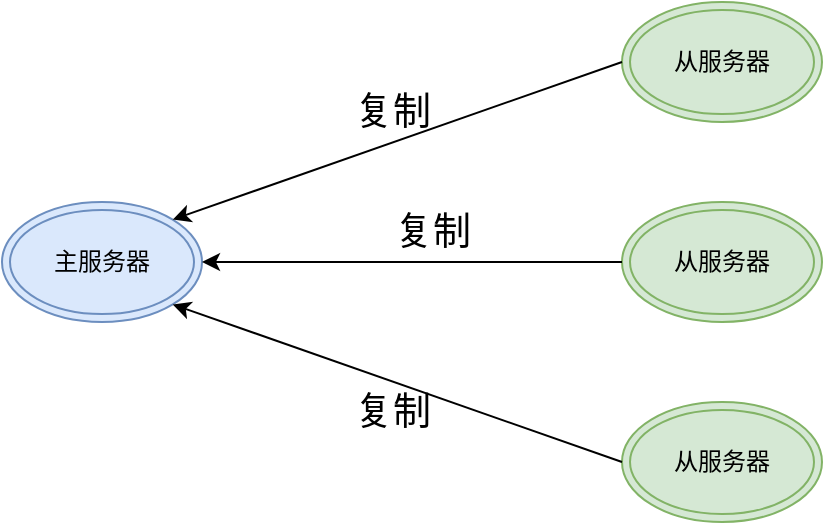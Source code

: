 <mxfile version="16.0.0" type="github" pages="13">
  <diagram id="fuctRVu0iIT9ArRBHX20" name="redis主从">
    <mxGraphModel dx="868" dy="527" grid="1" gridSize="10" guides="1" tooltips="1" connect="1" arrows="1" fold="1" page="1" pageScale="1" pageWidth="827" pageHeight="1169" math="0" shadow="0">
      <root>
        <mxCell id="0" />
        <mxCell id="1" parent="0" />
        <mxCell id="aQGHwk2Vk0OFyVlebsmG-1" value="从服务器" style="ellipse;shape=doubleEllipse;whiteSpace=wrap;html=1;fillColor=#d5e8d4;strokeColor=#82b366;" parent="1" vertex="1">
          <mxGeometry x="460" y="70" width="100" height="60" as="geometry" />
        </mxCell>
        <mxCell id="aQGHwk2Vk0OFyVlebsmG-3" value="&lt;span&gt;从服务器&lt;/span&gt;" style="ellipse;shape=doubleEllipse;whiteSpace=wrap;html=1;fillColor=#d5e8d4;strokeColor=#82b366;" parent="1" vertex="1">
          <mxGeometry x="460" y="170" width="100" height="60" as="geometry" />
        </mxCell>
        <mxCell id="aQGHwk2Vk0OFyVlebsmG-4" value="&lt;span&gt;从服务器&lt;/span&gt;" style="ellipse;shape=doubleEllipse;whiteSpace=wrap;html=1;fillColor=#d5e8d4;strokeColor=#82b366;" parent="1" vertex="1">
          <mxGeometry x="460" y="270" width="100" height="60" as="geometry" />
        </mxCell>
        <mxCell id="aQGHwk2Vk0OFyVlebsmG-5" value="主服务器" style="ellipse;shape=doubleEllipse;whiteSpace=wrap;html=1;fillColor=#dae8fc;strokeColor=#6c8ebf;" parent="1" vertex="1">
          <mxGeometry x="150" y="170" width="100" height="60" as="geometry" />
        </mxCell>
        <mxCell id="aQGHwk2Vk0OFyVlebsmG-6" value="" style="endArrow=classic;html=1;rounded=0;entryX=1;entryY=0;entryDx=0;entryDy=0;exitX=0;exitY=0.5;exitDx=0;exitDy=0;" parent="1" source="aQGHwk2Vk0OFyVlebsmG-1" target="aQGHwk2Vk0OFyVlebsmG-5" edge="1">
          <mxGeometry width="50" height="50" relative="1" as="geometry">
            <mxPoint x="390" y="280" as="sourcePoint" />
            <mxPoint x="440" y="230" as="targetPoint" />
          </mxGeometry>
        </mxCell>
        <mxCell id="aQGHwk2Vk0OFyVlebsmG-7" value="" style="endArrow=classic;html=1;rounded=0;entryX=1;entryY=0.5;entryDx=0;entryDy=0;exitX=0;exitY=0.5;exitDx=0;exitDy=0;" parent="1" source="aQGHwk2Vk0OFyVlebsmG-3" target="aQGHwk2Vk0OFyVlebsmG-5" edge="1">
          <mxGeometry width="50" height="50" relative="1" as="geometry">
            <mxPoint x="470" y="110" as="sourcePoint" />
            <mxPoint x="245.355" y="188.787" as="targetPoint" />
          </mxGeometry>
        </mxCell>
        <mxCell id="aQGHwk2Vk0OFyVlebsmG-8" value="" style="endArrow=classic;html=1;rounded=0;entryX=1;entryY=1;entryDx=0;entryDy=0;exitX=0;exitY=0.5;exitDx=0;exitDy=0;" parent="1" source="aQGHwk2Vk0OFyVlebsmG-4" target="aQGHwk2Vk0OFyVlebsmG-5" edge="1">
          <mxGeometry width="50" height="50" relative="1" as="geometry">
            <mxPoint x="470" y="110" as="sourcePoint" />
            <mxPoint x="245.355" y="188.787" as="targetPoint" />
          </mxGeometry>
        </mxCell>
        <mxCell id="aQGHwk2Vk0OFyVlebsmG-10" value="复制" style="text;html=1;align=center;verticalAlign=middle;resizable=0;points=[];autosize=1;strokeColor=none;fillColor=none;fontSize=19;" parent="1" vertex="1">
          <mxGeometry x="320" y="110" width="50" height="30" as="geometry" />
        </mxCell>
        <mxCell id="aQGHwk2Vk0OFyVlebsmG-11" value="复制" style="text;html=1;align=center;verticalAlign=middle;resizable=0;points=[];autosize=1;strokeColor=none;fillColor=none;fontSize=19;" parent="1" vertex="1">
          <mxGeometry x="340" y="170" width="50" height="30" as="geometry" />
        </mxCell>
        <mxCell id="aQGHwk2Vk0OFyVlebsmG-12" value="复制" style="text;html=1;align=center;verticalAlign=middle;resizable=0;points=[];autosize=1;strokeColor=none;fillColor=none;fontSize=19;" parent="1" vertex="1">
          <mxGeometry x="320" y="260" width="50" height="30" as="geometry" />
        </mxCell>
      </root>
    </mxGraphModel>
  </diagram>
  <diagram id="w6iGSVFuwvCQl6xQdIyk" name="存储速度比较">
    <mxGraphModel dx="536" dy="491" grid="1" gridSize="10" guides="1" tooltips="1" connect="1" arrows="1" fold="1" page="1" pageScale="1" pageWidth="827" pageHeight="1169" math="0" shadow="0">
      <root>
        <mxCell id="_J4W4paum3sTOUuSTrMB-0" />
        <mxCell id="_J4W4paum3sTOUuSTrMB-1" parent="_J4W4paum3sTOUuSTrMB-0" />
        <mxCell id="_J4W4paum3sTOUuSTrMB-2" value="" style="shape=table;startSize=0;container=1;collapsible=0;childLayout=tableLayout;rounded=0;shadow=1;glass=0;sketch=0;" parent="_J4W4paum3sTOUuSTrMB-1" vertex="1">
          <mxGeometry x="70" y="150" width="430" height="160" as="geometry" />
        </mxCell>
        <mxCell id="_J4W4paum3sTOUuSTrMB-3" value="" style="shape=partialRectangle;collapsible=0;dropTarget=0;pointerEvents=0;fillColor=none;top=0;left=0;bottom=0;right=0;points=[[0,0.5],[1,0.5]];portConstraint=eastwest;rounded=0;shadow=1;glass=0;sketch=0;" parent="_J4W4paum3sTOUuSTrMB-2" vertex="1">
          <mxGeometry width="430" height="40" as="geometry" />
        </mxCell>
        <mxCell id="_J4W4paum3sTOUuSTrMB-4" value="存储类型" style="shape=partialRectangle;html=1;whiteSpace=wrap;connectable=0;overflow=hidden;fillColor=#d5e8d4;top=0;left=0;bottom=0;right=0;pointerEvents=1;rounded=0;shadow=1;glass=0;sketch=0;strokeColor=#82b366;" parent="_J4W4paum3sTOUuSTrMB-3" vertex="1">
          <mxGeometry width="109" height="40" as="geometry">
            <mxRectangle width="109" height="40" as="alternateBounds" />
          </mxGeometry>
        </mxCell>
        <mxCell id="_J4W4paum3sTOUuSTrMB-5" value="每秒读写次数" style="shape=partialRectangle;html=1;whiteSpace=wrap;connectable=0;overflow=hidden;fillColor=#d5e8d4;top=0;left=0;bottom=0;right=0;pointerEvents=1;rounded=0;shadow=1;glass=0;sketch=0;strokeColor=#82b366;" parent="_J4W4paum3sTOUuSTrMB-3" vertex="1">
          <mxGeometry x="109" width="106" height="40" as="geometry">
            <mxRectangle width="106" height="40" as="alternateBounds" />
          </mxGeometry>
        </mxCell>
        <mxCell id="_J4W4paum3sTOUuSTrMB-6" value="随机读写延迟" style="shape=partialRectangle;html=1;whiteSpace=wrap;connectable=0;overflow=hidden;fillColor=#d5e8d4;top=0;left=0;bottom=0;right=0;pointerEvents=1;rounded=0;shadow=1;glass=0;sketch=0;strokeColor=#82b366;" parent="_J4W4paum3sTOUuSTrMB-3" vertex="1">
          <mxGeometry x="215" width="109" height="40" as="geometry">
            <mxRectangle width="109" height="40" as="alternateBounds" />
          </mxGeometry>
        </mxCell>
        <mxCell id="_J4W4paum3sTOUuSTrMB-7" value="访问带宽" style="shape=partialRectangle;html=1;whiteSpace=wrap;connectable=0;overflow=hidden;fillColor=#d5e8d4;top=0;left=0;bottom=0;right=0;pointerEvents=1;rounded=0;shadow=1;glass=0;sketch=0;strokeColor=#82b366;" parent="_J4W4paum3sTOUuSTrMB-3" vertex="1">
          <mxGeometry x="324" width="106" height="40" as="geometry">
            <mxRectangle width="106" height="40" as="alternateBounds" />
          </mxGeometry>
        </mxCell>
        <mxCell id="_J4W4paum3sTOUuSTrMB-8" value="" style="shape=partialRectangle;collapsible=0;dropTarget=0;pointerEvents=0;fillColor=none;top=0;left=0;bottom=0;right=0;points=[[0,0.5],[1,0.5]];portConstraint=eastwest;rounded=0;shadow=1;glass=0;sketch=0;" parent="_J4W4paum3sTOUuSTrMB-2" vertex="1">
          <mxGeometry y="40" width="430" height="40" as="geometry" />
        </mxCell>
        <mxCell id="_J4W4paum3sTOUuSTrMB-9" value="内存" style="shape=partialRectangle;html=1;whiteSpace=wrap;connectable=0;overflow=hidden;fillColor=none;top=0;left=0;bottom=0;right=0;pointerEvents=1;rounded=0;shadow=1;glass=0;sketch=0;" parent="_J4W4paum3sTOUuSTrMB-8" vertex="1">
          <mxGeometry width="109" height="40" as="geometry">
            <mxRectangle width="109" height="40" as="alternateBounds" />
          </mxGeometry>
        </mxCell>
        <mxCell id="_J4W4paum3sTOUuSTrMB-10" value="千万级别" style="shape=partialRectangle;html=1;whiteSpace=wrap;connectable=0;overflow=hidden;fillColor=none;top=0;left=0;bottom=0;right=0;pointerEvents=1;rounded=0;shadow=1;glass=0;sketch=0;" parent="_J4W4paum3sTOUuSTrMB-8" vertex="1">
          <mxGeometry x="109" width="106" height="40" as="geometry">
            <mxRectangle width="106" height="40" as="alternateBounds" />
          </mxGeometry>
        </mxCell>
        <mxCell id="_J4W4paum3sTOUuSTrMB-11" value="80ns" style="shape=partialRectangle;html=1;whiteSpace=wrap;connectable=0;overflow=hidden;fillColor=none;top=0;left=0;bottom=0;right=0;pointerEvents=1;rounded=0;shadow=1;glass=0;sketch=0;" parent="_J4W4paum3sTOUuSTrMB-8" vertex="1">
          <mxGeometry x="215" width="109" height="40" as="geometry">
            <mxRectangle width="109" height="40" as="alternateBounds" />
          </mxGeometry>
        </mxCell>
        <mxCell id="_J4W4paum3sTOUuSTrMB-12" value="5GB" style="shape=partialRectangle;html=1;whiteSpace=wrap;connectable=0;overflow=hidden;fillColor=none;top=0;left=0;bottom=0;right=0;pointerEvents=1;rounded=0;shadow=1;glass=0;sketch=0;" parent="_J4W4paum3sTOUuSTrMB-8" vertex="1">
          <mxGeometry x="324" width="106" height="40" as="geometry">
            <mxRectangle width="106" height="40" as="alternateBounds" />
          </mxGeometry>
        </mxCell>
        <mxCell id="_J4W4paum3sTOUuSTrMB-13" value="" style="shape=partialRectangle;collapsible=0;dropTarget=0;pointerEvents=0;fillColor=none;top=0;left=0;bottom=0;right=0;points=[[0,0.5],[1,0.5]];portConstraint=eastwest;rounded=0;shadow=1;glass=0;sketch=0;" parent="_J4W4paum3sTOUuSTrMB-2" vertex="1">
          <mxGeometry y="80" width="430" height="40" as="geometry" />
        </mxCell>
        <mxCell id="_J4W4paum3sTOUuSTrMB-14" value="SSD盘" style="shape=partialRectangle;html=1;whiteSpace=wrap;connectable=0;overflow=hidden;fillColor=#ffe6cc;top=0;left=0;bottom=0;right=0;pointerEvents=1;rounded=0;shadow=1;glass=0;sketch=0;strokeColor=#d79b00;" parent="_J4W4paum3sTOUuSTrMB-13" vertex="1">
          <mxGeometry width="109" height="40" as="geometry">
            <mxRectangle width="109" height="40" as="alternateBounds" />
          </mxGeometry>
        </mxCell>
        <mxCell id="_J4W4paum3sTOUuSTrMB-15" value="35000" style="shape=partialRectangle;html=1;whiteSpace=wrap;connectable=0;overflow=hidden;fillColor=#ffe6cc;top=0;left=0;bottom=0;right=0;pointerEvents=1;rounded=0;shadow=1;glass=0;sketch=0;strokeColor=#d79b00;" parent="_J4W4paum3sTOUuSTrMB-13" vertex="1">
          <mxGeometry x="109" width="106" height="40" as="geometry">
            <mxRectangle width="106" height="40" as="alternateBounds" />
          </mxGeometry>
        </mxCell>
        <mxCell id="_J4W4paum3sTOUuSTrMB-16" value="0.1-0.2ms" style="shape=partialRectangle;html=1;whiteSpace=wrap;connectable=0;overflow=hidden;fillColor=#ffe6cc;top=0;left=0;bottom=0;right=0;pointerEvents=1;rounded=0;shadow=1;glass=0;sketch=0;strokeColor=#d79b00;" parent="_J4W4paum3sTOUuSTrMB-13" vertex="1">
          <mxGeometry x="215" width="109" height="40" as="geometry">
            <mxRectangle width="109" height="40" as="alternateBounds" />
          </mxGeometry>
        </mxCell>
        <mxCell id="_J4W4paum3sTOUuSTrMB-17" value="100-300MB" style="shape=partialRectangle;html=1;whiteSpace=wrap;connectable=0;overflow=hidden;fillColor=#ffe6cc;top=0;left=0;bottom=0;right=0;pointerEvents=1;rounded=0;shadow=1;glass=0;sketch=0;strokeColor=#d79b00;" parent="_J4W4paum3sTOUuSTrMB-13" vertex="1">
          <mxGeometry x="324" width="106" height="40" as="geometry">
            <mxRectangle width="106" height="40" as="alternateBounds" />
          </mxGeometry>
        </mxCell>
        <mxCell id="_J4W4paum3sTOUuSTrMB-18" value="" style="shape=partialRectangle;collapsible=0;dropTarget=0;pointerEvents=0;fillColor=none;top=0;left=0;bottom=0;right=0;points=[[0,0.5],[1,0.5]];portConstraint=eastwest;rounded=0;shadow=1;glass=0;sketch=0;" parent="_J4W4paum3sTOUuSTrMB-2" vertex="1">
          <mxGeometry y="120" width="430" height="40" as="geometry" />
        </mxCell>
        <mxCell id="_J4W4paum3sTOUuSTrMB-19" value="机械盘" style="shape=partialRectangle;html=1;whiteSpace=wrap;connectable=0;overflow=hidden;fillColor=none;top=0;left=0;bottom=0;right=0;pointerEvents=1;rounded=0;shadow=1;glass=0;sketch=0;" parent="_J4W4paum3sTOUuSTrMB-18" vertex="1">
          <mxGeometry width="109" height="40" as="geometry">
            <mxRectangle width="109" height="40" as="alternateBounds" />
          </mxGeometry>
        </mxCell>
        <mxCell id="_J4W4paum3sTOUuSTrMB-20" value="100" style="shape=partialRectangle;html=1;whiteSpace=wrap;connectable=0;overflow=hidden;fillColor=none;top=0;left=0;bottom=0;right=0;pointerEvents=1;rounded=0;shadow=1;glass=0;sketch=0;" parent="_J4W4paum3sTOUuSTrMB-18" vertex="1">
          <mxGeometry x="109" width="106" height="40" as="geometry">
            <mxRectangle width="106" height="40" as="alternateBounds" />
          </mxGeometry>
        </mxCell>
        <mxCell id="_J4W4paum3sTOUuSTrMB-21" value="10ms" style="shape=partialRectangle;html=1;whiteSpace=wrap;connectable=0;overflow=hidden;fillColor=none;top=0;left=0;bottom=0;right=0;pointerEvents=1;rounded=0;shadow=1;glass=0;sketch=0;" parent="_J4W4paum3sTOUuSTrMB-18" vertex="1">
          <mxGeometry x="215" width="109" height="40" as="geometry">
            <mxRectangle width="109" height="40" as="alternateBounds" />
          </mxGeometry>
        </mxCell>
        <mxCell id="_J4W4paum3sTOUuSTrMB-22" value="100MB" style="shape=partialRectangle;html=1;whiteSpace=wrap;connectable=0;overflow=hidden;fillColor=none;top=0;left=0;bottom=0;right=0;pointerEvents=1;rounded=0;shadow=1;glass=0;sketch=0;" parent="_J4W4paum3sTOUuSTrMB-18" vertex="1">
          <mxGeometry x="324" width="106" height="40" as="geometry">
            <mxRectangle width="106" height="40" as="alternateBounds" />
          </mxGeometry>
        </mxCell>
      </root>
    </mxGraphModel>
  </diagram>
  <diagram id="TWs5FR6MA_wNm9x_7SD6" name="hash">
    <mxGraphModel dx="536" dy="435" grid="1" gridSize="10" guides="1" tooltips="1" connect="1" arrows="1" fold="1" page="1" pageScale="1" pageWidth="827" pageHeight="1169" math="0" shadow="0">
      <root>
        <mxCell id="QVBOtkDyrvQ08q3iQPct-0" />
        <mxCell id="QVBOtkDyrvQ08q3iQPct-1" parent="QVBOtkDyrvQ08q3iQPct-0" />
        <mxCell id="hI5kFSfxCpFlOwazfbQP-3" value="ht[0]" style="rounded=1;whiteSpace=wrap;html=1;fillColor=#d5e8d4;strokeColor=#82b366;fontSize=16;" vertex="1" parent="QVBOtkDyrvQ08q3iQPct-1">
          <mxGeometry x="80" y="180" width="120" height="60" as="geometry" />
        </mxCell>
        <mxCell id="hI5kFSfxCpFlOwazfbQP-4" value="ht[1]" style="rounded=1;whiteSpace=wrap;html=1;fillColor=#f8cecc;strokeColor=#b85450;fontSize=16;" vertex="1" parent="QVBOtkDyrvQ08q3iQPct-1">
          <mxGeometry x="200" y="180" width="120" height="60" as="geometry" />
        </mxCell>
        <mxCell id="hI5kFSfxCpFlOwazfbQP-5" value="hashtable" style="whiteSpace=wrap;html=1;aspect=fixed;fillColor=#60a917;fontColor=#ffffff;strokeColor=#2D7600;fontSize=16;" vertex="1" parent="QVBOtkDyrvQ08q3iQPct-1">
          <mxGeometry x="100" y="300" width="80" height="80" as="geometry" />
        </mxCell>
        <mxCell id="hI5kFSfxCpFlOwazfbQP-6" value="" style="endArrow=classic;html=1;rounded=0;exitX=0.5;exitY=1;exitDx=0;exitDy=0;entryX=0.5;entryY=0;entryDx=0;entryDy=0;" edge="1" parent="QVBOtkDyrvQ08q3iQPct-1" source="hI5kFSfxCpFlOwazfbQP-3" target="hI5kFSfxCpFlOwazfbQP-5">
          <mxGeometry width="50" height="50" relative="1" as="geometry">
            <mxPoint x="250" y="280" as="sourcePoint" />
            <mxPoint x="300" y="230" as="targetPoint" />
          </mxGeometry>
        </mxCell>
        <mxCell id="hI5kFSfxCpFlOwazfbQP-7" value="rehash" style="html=1;shadow=0;dashed=0;align=center;verticalAlign=middle;shape=mxgraph.arrows2.arrow;dy=0.6;dx=40;notch=0;fontSize=16;fillColor=#ffe6cc;strokeColor=#d79b00;" vertex="1" parent="QVBOtkDyrvQ08q3iQPct-1">
          <mxGeometry x="340" y="240" width="100" height="70" as="geometry" />
        </mxCell>
        <mxCell id="hI5kFSfxCpFlOwazfbQP-8" value="ht[0]" style="rounded=1;whiteSpace=wrap;html=1;fillColor=#d5e8d4;strokeColor=#82b366;fontSize=16;" vertex="1" parent="QVBOtkDyrvQ08q3iQPct-1">
          <mxGeometry x="510" y="180" width="120" height="60" as="geometry" />
        </mxCell>
        <mxCell id="hI5kFSfxCpFlOwazfbQP-9" value="ht[1]" style="rounded=1;whiteSpace=wrap;html=1;fillColor=#f8cecc;strokeColor=#b85450;fontSize=16;" vertex="1" parent="QVBOtkDyrvQ08q3iQPct-1">
          <mxGeometry x="630" y="180" width="120" height="60" as="geometry" />
        </mxCell>
        <mxCell id="hI5kFSfxCpFlOwazfbQP-10" value="hashtable" style="whiteSpace=wrap;html=1;aspect=fixed;fillColor=#60a917;fontColor=#ffffff;strokeColor=#2D7600;fontSize=16;" vertex="1" parent="QVBOtkDyrvQ08q3iQPct-1">
          <mxGeometry x="450" y="300" width="80" height="80" as="geometry" />
        </mxCell>
        <mxCell id="hI5kFSfxCpFlOwazfbQP-15" value="" style="curved=1;endArrow=classic;html=1;rounded=0;fontSize=16;entryX=0.5;entryY=0;entryDx=0;entryDy=0;exitX=0.5;exitY=1;exitDx=0;exitDy=0;" edge="1" parent="QVBOtkDyrvQ08q3iQPct-1" source="hI5kFSfxCpFlOwazfbQP-8" target="hI5kFSfxCpFlOwazfbQP-10">
          <mxGeometry width="50" height="50" relative="1" as="geometry">
            <mxPoint x="310" y="290" as="sourcePoint" />
            <mxPoint x="529" y="256" as="targetPoint" />
            <Array as="points">
              <mxPoint x="450" y="280" />
            </Array>
          </mxGeometry>
        </mxCell>
        <mxCell id="hI5kFSfxCpFlOwazfbQP-16" value="hashtable" style="whiteSpace=wrap;html=1;aspect=fixed;fillColor=#60a917;fontColor=#ffffff;strokeColor=#2D7600;fontSize=16;" vertex="1" parent="QVBOtkDyrvQ08q3iQPct-1">
          <mxGeometry x="730" y="300" width="80" height="80" as="geometry" />
        </mxCell>
        <mxCell id="hI5kFSfxCpFlOwazfbQP-17" value="" style="curved=1;endArrow=classic;html=1;rounded=0;fontSize=16;entryX=0.5;entryY=0;entryDx=0;entryDy=0;exitX=0.5;exitY=1;exitDx=0;exitDy=0;" edge="1" parent="QVBOtkDyrvQ08q3iQPct-1" target="hI5kFSfxCpFlOwazfbQP-16">
          <mxGeometry width="50" height="50" relative="1" as="geometry">
            <mxPoint x="700" y="240" as="sourcePoint" />
            <mxPoint x="620" y="300" as="targetPoint" />
            <Array as="points">
              <mxPoint x="790" y="270" />
            </Array>
          </mxGeometry>
        </mxCell>
        <mxCell id="hI5kFSfxCpFlOwazfbQP-18" value="old" style="text;html=1;align=center;verticalAlign=middle;resizable=0;points=[];autosize=1;strokeColor=none;fillColor=none;fontSize=16;" vertex="1" parent="QVBOtkDyrvQ08q3iQPct-1">
          <mxGeometry x="520" y="260" width="40" height="20" as="geometry" />
        </mxCell>
        <mxCell id="hI5kFSfxCpFlOwazfbQP-19" value="new" style="text;html=1;align=center;verticalAlign=middle;resizable=0;points=[];autosize=1;strokeColor=none;fillColor=none;fontSize=16;" vertex="1" parent="QVBOtkDyrvQ08q3iQPct-1">
          <mxGeometry x="700" y="260" width="40" height="20" as="geometry" />
        </mxCell>
      </root>
    </mxGraphModel>
  </diagram>
  <diagram id="3F2tbML1ucvfA0kYLfWk" name="跳跃列表">
    <mxGraphModel dx="868" dy="527" grid="1" gridSize="10" guides="1" tooltips="1" connect="1" arrows="1" fold="1" page="1" pageScale="1" pageWidth="827" pageHeight="1169" math="0" shadow="0">
      <root>
        <mxCell id="cnGfeA4LUYAOEn0dMFqA-0" />
        <mxCell id="cnGfeA4LUYAOEn0dMFqA-1" parent="cnGfeA4LUYAOEn0dMFqA-0" />
        <mxCell id="cnGfeA4LUYAOEn0dMFqA-2" value="L0" style="rounded=0;whiteSpace=wrap;html=1;fontSize=16;direction=south;fillColor=#fff2cc;strokeColor=#d6b656;" parent="cnGfeA4LUYAOEn0dMFqA-1" vertex="1">
          <mxGeometry x="70" y="160" width="60" height="60" as="geometry" />
        </mxCell>
        <mxCell id="cnGfeA4LUYAOEn0dMFqA-5" value="L1" style="rounded=0;whiteSpace=wrap;html=1;fontSize=16;direction=south;fillColor=#fff2cc;strokeColor=#d6b656;" parent="cnGfeA4LUYAOEn0dMFqA-1" vertex="1">
          <mxGeometry x="70" y="220" width="60" height="60" as="geometry" />
        </mxCell>
        <mxCell id="cnGfeA4LUYAOEn0dMFqA-6" value="L2" style="rounded=0;whiteSpace=wrap;html=1;fontSize=16;direction=south;fillColor=#fff2cc;strokeColor=#d6b656;" parent="cnGfeA4LUYAOEn0dMFqA-1" vertex="1">
          <mxGeometry x="70" y="280" width="60" height="60" as="geometry" />
        </mxCell>
        <mxCell id="cnGfeA4LUYAOEn0dMFqA-7" value="value&lt;br&gt;score" style="rounded=0;whiteSpace=wrap;html=1;fontSize=16;fillColor=#d5e8d4;strokeColor=#82b366;" parent="cnGfeA4LUYAOEn0dMFqA-1" vertex="1">
          <mxGeometry x="180" y="100" width="80" height="60" as="geometry" />
        </mxCell>
        <mxCell id="cnGfeA4LUYAOEn0dMFqA-8" value="L0" style="rounded=0;whiteSpace=wrap;html=1;fontSize=16;fillColor=#60a917;fontColor=#ffffff;strokeColor=#2D7600;" parent="cnGfeA4LUYAOEn0dMFqA-1" vertex="1">
          <mxGeometry x="180" y="160" width="80" height="60" as="geometry" />
        </mxCell>
        <mxCell id="cnGfeA4LUYAOEn0dMFqA-11" value="value&lt;br&gt;score" style="rounded=0;whiteSpace=wrap;html=1;fontSize=16;fillColor=#d5e8d4;strokeColor=#82b366;" parent="cnGfeA4LUYAOEn0dMFqA-1" vertex="1">
          <mxGeometry x="310" y="100" width="80" height="60" as="geometry" />
        </mxCell>
        <mxCell id="cnGfeA4LUYAOEn0dMFqA-12" value="L0" style="rounded=0;whiteSpace=wrap;html=1;fontSize=16;fillColor=#60a917;fontColor=#ffffff;strokeColor=#2D7600;" parent="cnGfeA4LUYAOEn0dMFqA-1" vertex="1">
          <mxGeometry x="310" y="160" width="80" height="60" as="geometry" />
        </mxCell>
        <mxCell id="cnGfeA4LUYAOEn0dMFqA-13" value="value&lt;br&gt;score" style="rounded=0;whiteSpace=wrap;html=1;fontSize=16;fillColor=#d5e8d4;strokeColor=#82b366;" parent="cnGfeA4LUYAOEn0dMFqA-1" vertex="1">
          <mxGeometry x="440" y="100" width="80" height="60" as="geometry" />
        </mxCell>
        <mxCell id="cnGfeA4LUYAOEn0dMFqA-14" value="L0" style="rounded=0;whiteSpace=wrap;html=1;fontSize=16;fillColor=#60a917;fontColor=#ffffff;strokeColor=#2D7600;" parent="cnGfeA4LUYAOEn0dMFqA-1" vertex="1">
          <mxGeometry x="440" y="160" width="80" height="60" as="geometry" />
        </mxCell>
        <mxCell id="cnGfeA4LUYAOEn0dMFqA-15" value="value&lt;br&gt;score" style="rounded=0;whiteSpace=wrap;html=1;fontSize=16;fillColor=#d5e8d4;strokeColor=#82b366;" parent="cnGfeA4LUYAOEn0dMFqA-1" vertex="1">
          <mxGeometry x="570" y="100" width="80" height="60" as="geometry" />
        </mxCell>
        <mxCell id="cnGfeA4LUYAOEn0dMFqA-16" value="L0" style="rounded=0;whiteSpace=wrap;html=1;fontSize=16;fillColor=#60a917;fontColor=#ffffff;strokeColor=#2D7600;" parent="cnGfeA4LUYAOEn0dMFqA-1" vertex="1">
          <mxGeometry x="570" y="160" width="80" height="60" as="geometry" />
        </mxCell>
        <mxCell id="cnGfeA4LUYAOEn0dMFqA-17" value="value&lt;br&gt;score" style="rounded=0;whiteSpace=wrap;html=1;fontSize=16;fillColor=#d5e8d4;strokeColor=#82b366;" parent="cnGfeA4LUYAOEn0dMFqA-1" vertex="1">
          <mxGeometry x="700" y="100" width="80" height="60" as="geometry" />
        </mxCell>
        <mxCell id="cnGfeA4LUYAOEn0dMFqA-18" value="L0" style="rounded=0;whiteSpace=wrap;html=1;fontSize=16;fillColor=#60a917;fontColor=#ffffff;strokeColor=#2D7600;" parent="cnGfeA4LUYAOEn0dMFqA-1" vertex="1">
          <mxGeometry x="700" y="160" width="80" height="60" as="geometry" />
        </mxCell>
        <mxCell id="cnGfeA4LUYAOEn0dMFqA-19" value="" style="endArrow=classic;html=1;rounded=0;fontSize=16;entryX=0;entryY=0.5;entryDx=0;entryDy=0;" parent="cnGfeA4LUYAOEn0dMFqA-1" target="cnGfeA4LUYAOEn0dMFqA-8" edge="1">
          <mxGeometry width="50" height="50" relative="1" as="geometry">
            <mxPoint x="130" y="190" as="sourcePoint" />
            <mxPoint x="510" y="250" as="targetPoint" />
          </mxGeometry>
        </mxCell>
        <mxCell id="cnGfeA4LUYAOEn0dMFqA-20" value="" style="endArrow=classic;html=1;rounded=0;fontSize=16;entryX=0;entryY=0.5;entryDx=0;entryDy=0;" parent="cnGfeA4LUYAOEn0dMFqA-1" edge="1">
          <mxGeometry width="50" height="50" relative="1" as="geometry">
            <mxPoint x="260" y="189.5" as="sourcePoint" />
            <mxPoint x="310" y="189.5" as="targetPoint" />
          </mxGeometry>
        </mxCell>
        <mxCell id="cnGfeA4LUYAOEn0dMFqA-21" value="" style="endArrow=classic;html=1;rounded=0;fontSize=16;entryX=0;entryY=0.5;entryDx=0;entryDy=0;" parent="cnGfeA4LUYAOEn0dMFqA-1" edge="1">
          <mxGeometry width="50" height="50" relative="1" as="geometry">
            <mxPoint x="520" y="189.5" as="sourcePoint" />
            <mxPoint x="570" y="189.5" as="targetPoint" />
          </mxGeometry>
        </mxCell>
        <mxCell id="cnGfeA4LUYAOEn0dMFqA-22" value="" style="endArrow=classic;html=1;rounded=0;fontSize=16;entryX=0;entryY=0.5;entryDx=0;entryDy=0;" parent="cnGfeA4LUYAOEn0dMFqA-1" edge="1">
          <mxGeometry width="50" height="50" relative="1" as="geometry">
            <mxPoint x="390" y="189.5" as="sourcePoint" />
            <mxPoint x="440" y="189.5" as="targetPoint" />
          </mxGeometry>
        </mxCell>
        <mxCell id="cnGfeA4LUYAOEn0dMFqA-23" value="" style="endArrow=classic;html=1;rounded=0;fontSize=16;entryX=0;entryY=0.5;entryDx=0;entryDy=0;" parent="cnGfeA4LUYAOEn0dMFqA-1" target="cnGfeA4LUYAOEn0dMFqA-25" edge="1">
          <mxGeometry width="50" height="50" relative="1" as="geometry">
            <mxPoint x="130" y="249.5" as="sourcePoint" />
            <mxPoint x="180" y="249.5" as="targetPoint" />
          </mxGeometry>
        </mxCell>
        <mxCell id="cnGfeA4LUYAOEn0dMFqA-24" value="" style="endArrow=classic;html=1;rounded=0;fontSize=16;entryX=0;entryY=0.5;entryDx=0;entryDy=0;" parent="cnGfeA4LUYAOEn0dMFqA-1" edge="1">
          <mxGeometry width="50" height="50" relative="1" as="geometry">
            <mxPoint x="650" y="189.5" as="sourcePoint" />
            <mxPoint x="700" y="189.5" as="targetPoint" />
          </mxGeometry>
        </mxCell>
        <mxCell id="cnGfeA4LUYAOEn0dMFqA-25" value="L1" style="rounded=0;whiteSpace=wrap;html=1;fontSize=16;fillColor=#008a00;fontColor=#ffffff;strokeColor=#005700;" parent="cnGfeA4LUYAOEn0dMFqA-1" vertex="1">
          <mxGeometry x="310" y="220" width="80" height="60" as="geometry" />
        </mxCell>
        <mxCell id="cnGfeA4LUYAOEn0dMFqA-26" value="L1" style="rounded=0;whiteSpace=wrap;html=1;fontSize=16;fillColor=#008a00;fontColor=#ffffff;strokeColor=#005700;" parent="cnGfeA4LUYAOEn0dMFqA-1" vertex="1">
          <mxGeometry x="570" y="220" width="80" height="60" as="geometry" />
        </mxCell>
        <mxCell id="cnGfeA4LUYAOEn0dMFqA-27" value="L2" style="rounded=0;whiteSpace=wrap;html=1;fontSize=16;fillColor=#006600;" parent="cnGfeA4LUYAOEn0dMFqA-1" vertex="1">
          <mxGeometry x="570" y="280" width="80" height="60" as="geometry" />
        </mxCell>
        <mxCell id="cnGfeA4LUYAOEn0dMFqA-28" value="L1" style="rounded=0;whiteSpace=wrap;html=1;fontSize=16;fillColor=#008a00;fontColor=#ffffff;strokeColor=#005700;" parent="cnGfeA4LUYAOEn0dMFqA-1" vertex="1">
          <mxGeometry x="700" y="220" width="80" height="60" as="geometry" />
        </mxCell>
        <mxCell id="cnGfeA4LUYAOEn0dMFqA-29" value="" style="endArrow=classic;html=1;rounded=0;fontSize=16;entryX=0;entryY=0.5;entryDx=0;entryDy=0;" parent="cnGfeA4LUYAOEn0dMFqA-1" edge="1">
          <mxGeometry width="50" height="50" relative="1" as="geometry">
            <mxPoint x="390" y="249.5" as="sourcePoint" />
            <mxPoint x="570" y="250" as="targetPoint" />
          </mxGeometry>
        </mxCell>
        <mxCell id="cnGfeA4LUYAOEn0dMFqA-30" value="" style="endArrow=classic;html=1;rounded=0;fontSize=16;entryX=0;entryY=0.5;entryDx=0;entryDy=0;" parent="cnGfeA4LUYAOEn0dMFqA-1" target="cnGfeA4LUYAOEn0dMFqA-27" edge="1">
          <mxGeometry width="50" height="50" relative="1" as="geometry">
            <mxPoint x="130" y="309.5" as="sourcePoint" />
            <mxPoint x="310" y="310" as="targetPoint" />
          </mxGeometry>
        </mxCell>
        <mxCell id="cnGfeA4LUYAOEn0dMFqA-31" value="" style="endArrow=classic;html=1;rounded=0;fontSize=16;entryX=0;entryY=0.5;entryDx=0;entryDy=0;" parent="cnGfeA4LUYAOEn0dMFqA-1" edge="1">
          <mxGeometry width="50" height="50" relative="1" as="geometry">
            <mxPoint x="650" y="249.5" as="sourcePoint" />
            <mxPoint x="700" y="249.5" as="targetPoint" />
          </mxGeometry>
        </mxCell>
      </root>
    </mxGraphModel>
  </diagram>
  <diagram id="bCZjBoV_-WG5XuxKohO0" name="持久化比较">
    <mxGraphModel dx="868" dy="527" grid="1" gridSize="10" guides="1" tooltips="1" connect="1" arrows="1" fold="1" page="1" pageScale="1" pageWidth="827" pageHeight="1169" math="0" shadow="0">
      <root>
        <mxCell id="d4V3Z14isYLjdhLvQF1o-0" />
        <mxCell id="d4V3Z14isYLjdhLvQF1o-1" parent="d4V3Z14isYLjdhLvQF1o-0" />
        <mxCell id="d4V3Z14isYLjdhLvQF1o-21" value="" style="shape=table;startSize=0;container=1;collapsible=0;childLayout=tableLayout;fontSize=16;fillColor=#d5e8d4;strokeColor=#82b366;" parent="d4V3Z14isYLjdhLvQF1o-1" vertex="1">
          <mxGeometry x="70" y="110" width="570" height="140" as="geometry" />
        </mxCell>
        <mxCell id="d4V3Z14isYLjdhLvQF1o-22" value="" style="shape=partialRectangle;collapsible=0;dropTarget=0;pointerEvents=0;fillColor=none;top=0;left=0;bottom=0;right=0;points=[[0,0.5],[1,0.5]];portConstraint=eastwest;fontSize=16;" parent="d4V3Z14isYLjdhLvQF1o-21" vertex="1">
          <mxGeometry width="570" height="40" as="geometry" />
        </mxCell>
        <mxCell id="d4V3Z14isYLjdhLvQF1o-23" value="" style="shape=partialRectangle;html=1;whiteSpace=wrap;connectable=0;overflow=hidden;fillColor=none;top=0;left=0;bottom=0;right=0;pointerEvents=1;fontSize=16;" parent="d4V3Z14isYLjdhLvQF1o-22" vertex="1">
          <mxGeometry width="110" height="40" as="geometry">
            <mxRectangle width="110" height="40" as="alternateBounds" />
          </mxGeometry>
        </mxCell>
        <mxCell id="d4V3Z14isYLjdhLvQF1o-24" value="RDB" style="shape=partialRectangle;html=1;whiteSpace=wrap;connectable=0;overflow=hidden;fillColor=none;top=0;left=0;bottom=0;right=0;pointerEvents=1;fontSize=16;" parent="d4V3Z14isYLjdhLvQF1o-22" vertex="1">
          <mxGeometry x="110" width="194" height="40" as="geometry">
            <mxRectangle width="194" height="40" as="alternateBounds" />
          </mxGeometry>
        </mxCell>
        <mxCell id="d4V3Z14isYLjdhLvQF1o-25" value="AOF" style="shape=partialRectangle;html=1;whiteSpace=wrap;connectable=0;overflow=hidden;top=0;left=0;bottom=0;right=0;pointerEvents=1;fontSize=16;fillColor=#d5e8d4;strokeColor=#82b366;" parent="d4V3Z14isYLjdhLvQF1o-22" vertex="1">
          <mxGeometry x="304" width="266" height="40" as="geometry">
            <mxRectangle width="266" height="40" as="alternateBounds" />
          </mxGeometry>
        </mxCell>
        <mxCell id="d4V3Z14isYLjdhLvQF1o-26" value="" style="shape=partialRectangle;collapsible=0;dropTarget=0;pointerEvents=0;fillColor=none;top=0;left=0;bottom=0;right=0;points=[[0,0.5],[1,0.5]];portConstraint=eastwest;fontSize=16;" parent="d4V3Z14isYLjdhLvQF1o-21" vertex="1">
          <mxGeometry y="40" width="570" height="60" as="geometry" />
        </mxCell>
        <mxCell id="d4V3Z14isYLjdhLvQF1o-27" value="优点" style="shape=partialRectangle;html=1;whiteSpace=wrap;connectable=0;overflow=hidden;top=0;left=0;bottom=0;right=0;pointerEvents=1;fontSize=16;fillColor=#60a917;fontColor=#ffffff;strokeColor=#2D7600;" parent="d4V3Z14isYLjdhLvQF1o-26" vertex="1">
          <mxGeometry width="110" height="60" as="geometry">
            <mxRectangle width="110" height="60" as="alternateBounds" />
          </mxGeometry>
        </mxCell>
        <mxCell id="d4V3Z14isYLjdhLvQF1o-28" value="相比AOF，效率更高" style="shape=partialRectangle;html=1;whiteSpace=wrap;connectable=0;overflow=hidden;top=0;left=0;bottom=0;right=0;pointerEvents=1;fontSize=16;fillColor=#60a917;fontColor=#ffffff;strokeColor=#2D7600;" parent="d4V3Z14isYLjdhLvQF1o-26" vertex="1">
          <mxGeometry x="110" width="194" height="60" as="geometry">
            <mxRectangle width="194" height="60" as="alternateBounds" />
          </mxGeometry>
        </mxCell>
        <mxCell id="d4V3Z14isYLjdhLvQF1o-29" value="&lt;font style=&quot;font-size: 16px&quot;&gt;几乎是实时的持久化，误操作之后，只要没有rewrite，就可以恢复&lt;/font&gt;" style="shape=partialRectangle;html=1;whiteSpace=wrap;connectable=0;overflow=hidden;top=0;left=0;bottom=0;right=0;pointerEvents=1;fontSize=16;fillColor=#60a917;strokeColor=#2D7600;fontColor=#ffffff;" parent="d4V3Z14isYLjdhLvQF1o-26" vertex="1">
          <mxGeometry x="304" width="266" height="60" as="geometry">
            <mxRectangle width="266" height="60" as="alternateBounds" />
          </mxGeometry>
        </mxCell>
        <mxCell id="d4V3Z14isYLjdhLvQF1o-30" value="" style="shape=partialRectangle;collapsible=0;dropTarget=0;pointerEvents=0;fillColor=none;top=0;left=0;bottom=0;right=0;points=[[0,0.5],[1,0.5]];portConstraint=eastwest;fontSize=16;" parent="d4V3Z14isYLjdhLvQF1o-21" vertex="1">
          <mxGeometry y="100" width="570" height="40" as="geometry" />
        </mxCell>
        <mxCell id="d4V3Z14isYLjdhLvQF1o-31" value="缺点" style="shape=partialRectangle;html=1;whiteSpace=wrap;connectable=0;overflow=hidden;top=0;left=0;bottom=0;right=0;pointerEvents=1;fontSize=16;fillColor=#008a00;strokeColor=#005700;fontColor=#ffffff;" parent="d4V3Z14isYLjdhLvQF1o-30" vertex="1">
          <mxGeometry width="110" height="40" as="geometry">
            <mxRectangle width="110" height="40" as="alternateBounds" />
          </mxGeometry>
        </mxCell>
        <mxCell id="d4V3Z14isYLjdhLvQF1o-32" value="无法保证数据的完整性" style="shape=partialRectangle;html=1;whiteSpace=wrap;connectable=0;overflow=hidden;top=0;left=0;bottom=0;right=0;pointerEvents=1;fontSize=16;fillColor=#008a00;strokeColor=#005700;fontColor=#ffffff;" parent="d4V3Z14isYLjdhLvQF1o-30" vertex="1">
          <mxGeometry x="110" width="194" height="40" as="geometry">
            <mxRectangle width="194" height="40" as="alternateBounds" />
          </mxGeometry>
        </mxCell>
        <mxCell id="d4V3Z14isYLjdhLvQF1o-33" value="文件占用空间大，恢复速度慢" style="shape=partialRectangle;html=1;whiteSpace=wrap;connectable=0;overflow=hidden;top=0;left=0;bottom=0;right=0;pointerEvents=1;fontSize=16;fillColor=#008a00;strokeColor=#005700;fontColor=#ffffff;" parent="d4V3Z14isYLjdhLvQF1o-30" vertex="1">
          <mxGeometry x="304" width="266" height="40" as="geometry">
            <mxRectangle width="266" height="40" as="alternateBounds" />
          </mxGeometry>
        </mxCell>
      </root>
    </mxGraphModel>
  </diagram>
  <diagram id="UZrgYwF9WFpfSur1Hvf5" name="old-主从原理">
    <mxGraphModel dx="868" dy="527" grid="1" gridSize="10" guides="1" tooltips="1" connect="1" arrows="1" fold="1" page="1" pageScale="1" pageWidth="827" pageHeight="1169" math="0" shadow="0">
      <root>
        <mxCell id="iJnOTztqdYKy_IFloHg4-0" />
        <mxCell id="iJnOTztqdYKy_IFloHg4-1" parent="iJnOTztqdYKy_IFloHg4-0" />
        <mxCell id="iJnOTztqdYKy_IFloHg4-3" value="主&lt;br style=&quot;font-size: 18px;&quot;&gt;服&lt;br style=&quot;font-size: 18px;&quot;&gt;务&lt;br style=&quot;font-size: 18px;&quot;&gt;器" style="rounded=1;whiteSpace=wrap;html=1;direction=south;fontSize=18;fillColor=#21C0A5;strokeColor=#006658;fontColor=#5C5C5C;" vertex="1" parent="iJnOTztqdYKy_IFloHg4-1">
          <mxGeometry x="240" y="130" width="60" height="120" as="geometry" />
        </mxCell>
        <mxCell id="iJnOTztqdYKy_IFloHg4-4" value="从&lt;br style=&quot;font-size: 18px;&quot;&gt;服&lt;br style=&quot;font-size: 18px;&quot;&gt;务&lt;br style=&quot;font-size: 18px;&quot;&gt;器" style="rounded=1;whiteSpace=wrap;html=1;direction=south;fillColor=#21C0A5;strokeColor=#006658;fontColor=#5C5C5C;fontSize=18;" vertex="1" parent="iJnOTztqdYKy_IFloHg4-1">
          <mxGeometry x="520" y="130" width="60" height="120" as="geometry" />
        </mxCell>
        <mxCell id="iJnOTztqdYKy_IFloHg4-5" value="" style="endArrow=classic;html=1;rounded=1;fontSize=18;strokeColor=#006658;fontColor=#5C5C5C;" edge="1" parent="iJnOTztqdYKy_IFloHg4-1">
          <mxGeometry width="50" height="50" relative="1" as="geometry">
            <mxPoint x="520" y="139" as="sourcePoint" />
            <mxPoint x="300" y="139" as="targetPoint" />
          </mxGeometry>
        </mxCell>
        <mxCell id="iJnOTztqdYKy_IFloHg4-6" value="1.发送SYNC命令" style="text;html=1;align=center;verticalAlign=middle;resizable=0;points=[];autosize=1;strokeColor=none;fillColor=none;fontSize=18;fontColor=#5C5C5C;rounded=1;" vertex="1" parent="iJnOTztqdYKy_IFloHg4-1">
          <mxGeometry x="339" y="110" width="150" height="30" as="geometry" />
        </mxCell>
        <mxCell id="iJnOTztqdYKy_IFloHg4-8" value="" style="edgeStyle=elbowEdgeStyle;elbow=horizontal;endArrow=classic;html=1;rounded=1;fontSize=18;strokeColor=#006658;fontColor=#5C5C5C;" edge="1" parent="iJnOTztqdYKy_IFloHg4-1">
          <mxGeometry width="50" height="50" relative="1" as="geometry">
            <mxPoint x="240" y="220" as="sourcePoint" />
            <mxPoint x="240" y="150" as="targetPoint" />
            <Array as="points">
              <mxPoint x="170" y="170" />
            </Array>
          </mxGeometry>
        </mxCell>
        <mxCell id="iJnOTztqdYKy_IFloHg4-9" value="2.执行&lt;br&gt;BGSAVE&lt;br&gt;命令" style="text;html=1;align=center;verticalAlign=middle;resizable=0;points=[];autosize=1;strokeColor=none;fillColor=none;fontSize=18;fontColor=#5C5C5C;rounded=1;" vertex="1" parent="iJnOTztqdYKy_IFloHg4-1">
          <mxGeometry x="80" y="150" width="90" height="70" as="geometry" />
        </mxCell>
        <mxCell id="iJnOTztqdYKy_IFloHg4-10" value="" style="endArrow=classic;html=1;rounded=1;fontSize=18;strokeColor=#006658;fontColor=#5C5C5C;" edge="1" parent="iJnOTztqdYKy_IFloHg4-1">
          <mxGeometry width="50" height="50" relative="1" as="geometry">
            <mxPoint x="300" y="172" as="sourcePoint" />
            <mxPoint x="520" y="172" as="targetPoint" />
          </mxGeometry>
        </mxCell>
        <mxCell id="iJnOTztqdYKy_IFloHg4-11" value="3.发送RDB文件" style="text;html=1;align=center;verticalAlign=middle;resizable=0;points=[];autosize=1;strokeColor=none;fillColor=none;fontSize=18;fontColor=#5C5C5C;rounded=1;" vertex="1" parent="iJnOTztqdYKy_IFloHg4-1">
          <mxGeometry x="344" y="145" width="140" height="30" as="geometry" />
        </mxCell>
        <mxCell id="iJnOTztqdYKy_IFloHg4-12" value="" style="edgeStyle=elbowEdgeStyle;elbow=horizontal;endArrow=classic;html=1;rounded=1;fontSize=18;strokeColor=#006658;fontColor=#5C5C5C;" edge="1" parent="iJnOTztqdYKy_IFloHg4-1">
          <mxGeometry width="50" height="50" relative="1" as="geometry">
            <mxPoint x="580" y="215" as="sourcePoint" />
            <mxPoint x="580" y="146" as="targetPoint" />
            <Array as="points">
              <mxPoint x="650" y="180" />
            </Array>
          </mxGeometry>
        </mxCell>
        <mxCell id="iJnOTztqdYKy_IFloHg4-13" value="4.载入&lt;br&gt;RDB&lt;br&gt;文件" style="text;html=1;align=center;verticalAlign=middle;resizable=0;points=[];autosize=1;strokeColor=none;fillColor=none;fontSize=18;fontColor=#5C5C5C;rounded=1;" vertex="1" parent="iJnOTztqdYKy_IFloHg4-1">
          <mxGeometry x="650" y="145" width="70" height="70" as="geometry" />
        </mxCell>
        <mxCell id="iJnOTztqdYKy_IFloHg4-21" value="5.发送缓冲区&lt;br&gt;所有保存的写命令" style="text;html=1;align=center;verticalAlign=middle;resizable=0;points=[];autosize=1;strokeColor=none;fillColor=none;fontSize=18;fontColor=#5C5C5C;rounded=1;" vertex="1" parent="iJnOTztqdYKy_IFloHg4-1">
          <mxGeometry x="334" y="191" width="160" height="50" as="geometry" />
        </mxCell>
        <mxCell id="iJnOTztqdYKy_IFloHg4-22" value="" style="endArrow=classic;html=1;rounded=1;fontSize=18;strokeColor=#006658;fontColor=#5C5C5C;" edge="1" parent="iJnOTztqdYKy_IFloHg4-1">
          <mxGeometry width="50" height="50" relative="1" as="geometry">
            <mxPoint x="300" y="190" as="sourcePoint" />
            <mxPoint x="520" y="190" as="targetPoint" />
          </mxGeometry>
        </mxCell>
      </root>
    </mxGraphModel>
  </diagram>
  <diagram id="pKdFUeDVKHnYBcvGN529" name="new-主从原理">
    <mxGraphModel dx="868" dy="527" grid="1" gridSize="10" guides="1" tooltips="1" connect="1" arrows="1" fold="1" page="1" pageScale="1" pageWidth="827" pageHeight="1169" math="0" shadow="0">
      <root>
        <mxCell id="zw0RzDwvTVJpZSHsZvbb-0" />
        <mxCell id="zw0RzDwvTVJpZSHsZvbb-1" parent="zw0RzDwvTVJpZSHsZvbb-0" />
        <mxCell id="zw0RzDwvTVJpZSHsZvbb-2" value="主&lt;br style=&quot;font-size: 18px;&quot;&gt;服&lt;br style=&quot;font-size: 18px;&quot;&gt;务&lt;br style=&quot;font-size: 18px;&quot;&gt;器" style="rounded=1;whiteSpace=wrap;html=1;direction=south;fontSize=18;fillColor=#21C0A5;strokeColor=#006658;fontColor=#5C5C5C;" vertex="1" parent="zw0RzDwvTVJpZSHsZvbb-1">
          <mxGeometry x="240" y="130" width="60" height="120" as="geometry" />
        </mxCell>
        <mxCell id="zw0RzDwvTVJpZSHsZvbb-3" value="从&lt;br style=&quot;font-size: 18px;&quot;&gt;服&lt;br style=&quot;font-size: 18px;&quot;&gt;务&lt;br style=&quot;font-size: 18px;&quot;&gt;器" style="rounded=1;whiteSpace=wrap;html=1;direction=south;fillColor=#21C0A5;strokeColor=#006658;fontColor=#5C5C5C;fontSize=18;" vertex="1" parent="zw0RzDwvTVJpZSHsZvbb-1">
          <mxGeometry x="520" y="130" width="60" height="120" as="geometry" />
        </mxCell>
        <mxCell id="zw0RzDwvTVJpZSHsZvbb-4" value="" style="endArrow=classic;html=1;rounded=1;fontSize=18;strokeColor=#006658;fontColor=#5C5C5C;" edge="1" parent="zw0RzDwvTVJpZSHsZvbb-1">
          <mxGeometry width="50" height="50" relative="1" as="geometry">
            <mxPoint x="520" y="139" as="sourcePoint" />
            <mxPoint x="300" y="139" as="targetPoint" />
          </mxGeometry>
        </mxCell>
        <mxCell id="zw0RzDwvTVJpZSHsZvbb-5" value="1.发送PSYNC命令" style="text;html=1;align=center;verticalAlign=middle;resizable=0;points=[];autosize=1;strokeColor=none;fillColor=none;fontSize=18;fontColor=#5C5C5C;rounded=1;" vertex="1" parent="zw0RzDwvTVJpZSHsZvbb-1">
          <mxGeometry x="334" y="110" width="160" height="30" as="geometry" />
        </mxCell>
        <mxCell id="zw0RzDwvTVJpZSHsZvbb-8" value="" style="endArrow=classic;html=1;rounded=1;fontSize=18;strokeColor=#006658;fontColor=#5C5C5C;" edge="1" parent="zw0RzDwvTVJpZSHsZvbb-1">
          <mxGeometry width="50" height="50" relative="1" as="geometry">
            <mxPoint x="300" y="172" as="sourcePoint" />
            <mxPoint x="520" y="172" as="targetPoint" />
          </mxGeometry>
        </mxCell>
        <mxCell id="zw0RzDwvTVJpZSHsZvbb-9" value="+CONTINUE" style="text;html=1;align=center;verticalAlign=middle;resizable=0;points=[];autosize=1;strokeColor=none;fillColor=none;fontSize=18;fontColor=#5C5C5C;rounded=1;" vertex="1" parent="zw0RzDwvTVJpZSHsZvbb-1">
          <mxGeometry x="354" y="145" width="120" height="30" as="geometry" />
        </mxCell>
        <mxCell id="zw0RzDwvTVJpZSHsZvbb-10" value="" style="edgeStyle=elbowEdgeStyle;elbow=horizontal;endArrow=classic;html=1;rounded=1;fontSize=18;strokeColor=#006658;fontColor=#5C5C5C;" edge="1" parent="zw0RzDwvTVJpZSHsZvbb-1">
          <mxGeometry width="50" height="50" relative="1" as="geometry">
            <mxPoint x="580" y="215" as="sourcePoint" />
            <mxPoint x="580" y="146" as="targetPoint" />
            <Array as="points">
              <mxPoint x="650" y="180" />
            </Array>
          </mxGeometry>
        </mxCell>
        <mxCell id="zw0RzDwvTVJpZSHsZvbb-11" value="3.执行&lt;br&gt;主服务器&lt;br&gt;的写命令" style="text;html=1;align=center;verticalAlign=middle;resizable=0;points=[];autosize=1;strokeColor=none;fillColor=none;fontSize=18;fontColor=#5C5C5C;rounded=1;" vertex="1" parent="zw0RzDwvTVJpZSHsZvbb-1">
          <mxGeometry x="651" y="145" width="90" height="70" as="geometry" />
        </mxCell>
        <mxCell id="zw0RzDwvTVJpZSHsZvbb-12" value="2.发送断线期间&lt;br&gt;主服务器执行的写命令" style="text;html=1;align=center;verticalAlign=middle;resizable=0;points=[];autosize=1;strokeColor=none;fillColor=none;fontSize=18;fontColor=#5C5C5C;rounded=1;" vertex="1" parent="zw0RzDwvTVJpZSHsZvbb-1">
          <mxGeometry x="314" y="191" width="200" height="50" as="geometry" />
        </mxCell>
        <mxCell id="zw0RzDwvTVJpZSHsZvbb-13" value="" style="endArrow=classic;html=1;rounded=1;fontSize=18;strokeColor=#006658;fontColor=#5C5C5C;" edge="1" parent="zw0RzDwvTVJpZSHsZvbb-1">
          <mxGeometry width="50" height="50" relative="1" as="geometry">
            <mxPoint x="300" y="190" as="sourcePoint" />
            <mxPoint x="520" y="190" as="targetPoint" />
          </mxGeometry>
        </mxCell>
        <mxCell id="zw0RzDwvTVJpZSHsZvbb-15" value="执行部分同步的过程" style="text;html=1;align=center;verticalAlign=middle;resizable=0;points=[];autosize=1;strokeColor=none;fillColor=none;fontSize=18;fontColor=#003300;" vertex="1" parent="zw0RzDwvTVJpZSHsZvbb-1">
          <mxGeometry x="324" y="270" width="180" height="30" as="geometry" />
        </mxCell>
      </root>
    </mxGraphModel>
  </diagram>
  <diagram id="obaewCJjTdBh7q7-LjmT" name="哨兵1">
    <mxGraphModel dx="868" dy="527" grid="1" gridSize="10" guides="1" tooltips="1" connect="1" arrows="1" fold="1" page="1" pageScale="1" pageWidth="827" pageHeight="1169" math="0" shadow="0">
      <root>
        <mxCell id="aQuYJNNv7ikV1pU--sXk-0" />
        <mxCell id="aQuYJNNv7ikV1pU--sXk-1" parent="aQuYJNNv7ikV1pU--sXk-0" />
        <mxCell id="aQuYJNNv7ikV1pU--sXk-4" value="Server1" style="ellipse;shape=doubleEllipse;whiteSpace=wrap;html=1;aspect=fixed;rounded=1;fontSize=18;fontColor=#5C5C5C;strokeColor=#006658;fillColor=#21C0A5;" vertex="1" parent="aQuYJNNv7ikV1pU--sXk-1">
          <mxGeometry x="270" y="170" width="80" height="80" as="geometry" />
        </mxCell>
        <mxCell id="aQuYJNNv7ikV1pU--sXk-5" value="Server2" style="ellipse;whiteSpace=wrap;html=1;aspect=fixed;rounded=1;fontSize=18;fontColor=#5C5C5C;strokeColor=#006658;fillColor=#21C0A5;" vertex="1" parent="aQuYJNNv7ikV1pU--sXk-1">
          <mxGeometry x="220" y="300" width="80" height="80" as="geometry" />
        </mxCell>
        <mxCell id="aQuYJNNv7ikV1pU--sXk-6" value="Server3" style="ellipse;whiteSpace=wrap;html=1;aspect=fixed;rounded=1;fontSize=18;fontColor=#5C5C5C;strokeColor=#006658;fillColor=#21C0A5;" vertex="1" parent="aQuYJNNv7ikV1pU--sXk-1">
          <mxGeometry x="350" y="300" width="80" height="80" as="geometry" />
        </mxCell>
        <mxCell id="aQuYJNNv7ikV1pU--sXk-7" value="Server4" style="ellipse;whiteSpace=wrap;html=1;aspect=fixed;rounded=1;fontSize=18;fontColor=#5C5C5C;strokeColor=#006658;fillColor=#21C0A5;" vertex="1" parent="aQuYJNNv7ikV1pU--sXk-1">
          <mxGeometry x="480" y="300" width="80" height="80" as="geometry" />
        </mxCell>
        <mxCell id="aQuYJNNv7ikV1pU--sXk-8" value="Sentinel系统" style="rounded=0;whiteSpace=wrap;html=1;fontSize=18;fontColor=#5C5C5C;strokeColor=#006658;fillColor=#21C0A5;" vertex="1" parent="aQuYJNNv7ikV1pU--sXk-1">
          <mxGeometry x="250" y="50" width="436" height="50" as="geometry" />
        </mxCell>
        <mxCell id="aQuYJNNv7ikV1pU--sXk-9" value="" style="edgeStyle=isometricEdgeStyle;endArrow=none;html=1;elbow=vertical;rounded=1;sketch=0;fontColor=#5C5C5C;strokeColor=#006658;fillColor=#21C0A5;curved=0;exitX=0.5;exitY=0;exitDx=0;exitDy=0;entryX=0.25;entryY=1;entryDx=0;entryDy=0;" edge="1" parent="aQuYJNNv7ikV1pU--sXk-1" source="aQuYJNNv7ikV1pU--sXk-4" target="aQuYJNNv7ikV1pU--sXk-8">
          <mxGeometry width="50" height="100" relative="1" as="geometry">
            <mxPoint x="320" y="140" as="sourcePoint" />
            <mxPoint x="440.8" y="100" as="targetPoint" />
          </mxGeometry>
        </mxCell>
        <mxCell id="aQuYJNNv7ikV1pU--sXk-11" value="监视" style="text;html=1;align=center;verticalAlign=middle;resizable=0;points=[];autosize=1;strokeColor=none;fillColor=none;fontColor=#5C5C5C;fontSize=14;" vertex="1" parent="aQuYJNNv7ikV1pU--sXk-1">
          <mxGeometry x="340" y="130" width="40" height="20" as="geometry" />
        </mxCell>
        <mxCell id="aQuYJNNv7ikV1pU--sXk-12" value="" style="edgeStyle=isometricEdgeStyle;endArrow=none;html=1;elbow=vertical;rounded=1;sketch=0;fontColor=#5C5C5C;strokeColor=#006658;fillColor=#21C0A5;curved=0;exitX=0.35;exitY=0;exitDx=0;exitDy=0;entryX=0;entryY=1;entryDx=0;entryDy=0;exitPerimeter=0;" edge="1" parent="aQuYJNNv7ikV1pU--sXk-1" source="aQuYJNNv7ikV1pU--sXk-5" target="aQuYJNNv7ikV1pU--sXk-4">
          <mxGeometry width="50" height="100" relative="1" as="geometry">
            <mxPoint x="182.94" y="300" as="sourcePoint" />
            <mxPoint x="231.94" y="230" as="targetPoint" />
          </mxGeometry>
        </mxCell>
        <mxCell id="aQuYJNNv7ikV1pU--sXk-13" value="" style="edgeStyle=isometricEdgeStyle;endArrow=none;html=1;elbow=vertical;rounded=1;sketch=0;fontColor=#5C5C5C;strokeColor=#006658;fillColor=#21C0A5;curved=0;exitX=0.5;exitY=0;exitDx=0;exitDy=0;entryX=0.5;entryY=1;entryDx=0;entryDy=0;" edge="1" parent="aQuYJNNv7ikV1pU--sXk-1" source="aQuYJNNv7ikV1pU--sXk-6" target="aQuYJNNv7ikV1pU--sXk-4">
          <mxGeometry width="50" height="100" relative="1" as="geometry">
            <mxPoint x="343.14" y="311.72" as="sourcePoint" />
            <mxPoint x="376.856" y="250.004" as="targetPoint" />
          </mxGeometry>
        </mxCell>
        <mxCell id="aQuYJNNv7ikV1pU--sXk-14" value="" style="edgeStyle=isometricEdgeStyle;endArrow=none;html=1;elbow=vertical;rounded=1;sketch=0;fontColor=#5C5C5C;strokeColor=#006658;fillColor=#21C0A5;curved=0;exitX=0.388;exitY=-0.025;exitDx=0;exitDy=0;entryX=1;entryY=1;entryDx=0;entryDy=0;exitPerimeter=0;" edge="1" parent="aQuYJNNv7ikV1pU--sXk-1" source="aQuYJNNv7ikV1pU--sXk-7" target="aQuYJNNv7ikV1pU--sXk-4">
          <mxGeometry width="50" height="100" relative="1" as="geometry">
            <mxPoint x="443" y="276.96" as="sourcePoint" />
            <mxPoint x="385" y="220.0" as="targetPoint" />
          </mxGeometry>
        </mxCell>
        <mxCell id="aQuYJNNv7ikV1pU--sXk-15" value="复制" style="text;html=1;align=center;verticalAlign=middle;resizable=0;points=[];autosize=1;strokeColor=none;fillColor=none;fontSize=14;fontColor=#5C5C5C;" vertex="1" parent="aQuYJNNv7ikV1pU--sXk-1">
          <mxGeometry x="220" y="260" width="40" height="20" as="geometry" />
        </mxCell>
        <mxCell id="aQuYJNNv7ikV1pU--sXk-16" value="复制" style="text;html=1;align=center;verticalAlign=middle;resizable=0;points=[];autosize=1;strokeColor=none;fillColor=none;fontSize=14;fontColor=#5C5C5C;" vertex="1" parent="aQuYJNNv7ikV1pU--sXk-1">
          <mxGeometry x="330" y="280" width="40" height="20" as="geometry" />
        </mxCell>
        <mxCell id="aQuYJNNv7ikV1pU--sXk-17" value="复制" style="text;html=1;align=center;verticalAlign=middle;resizable=0;points=[];autosize=1;strokeColor=none;fillColor=none;fontSize=14;fontColor=#5C5C5C;" vertex="1" parent="aQuYJNNv7ikV1pU--sXk-1">
          <mxGeometry x="490" y="270" width="40" height="20" as="geometry" />
        </mxCell>
        <mxCell id="aQuYJNNv7ikV1pU--sXk-18" value="" style="edgeStyle=isometricEdgeStyle;endArrow=none;html=1;elbow=vertical;rounded=1;sketch=0;fontColor=#5C5C5C;strokeColor=#006658;fillColor=#21C0A5;curved=0;entryX=0.415;entryY=1.06;entryDx=0;entryDy=0;entryPerimeter=0;exitX=0;exitY=0.5;exitDx=0;exitDy=0;startArrow=none;" edge="1" parent="aQuYJNNv7ikV1pU--sXk-1" source="aQuYJNNv7ikV1pU--sXk-21" target="aQuYJNNv7ikV1pU--sXk-8">
          <mxGeometry width="50" height="100" relative="1" as="geometry">
            <mxPoint x="320" y="310" as="sourcePoint" />
            <mxPoint x="481.06" y="140" as="targetPoint" />
          </mxGeometry>
        </mxCell>
        <mxCell id="aQuYJNNv7ikV1pU--sXk-19" value="" style="edgeStyle=isometricEdgeStyle;endArrow=none;html=1;elbow=vertical;rounded=1;sketch=0;fontColor=#5C5C5C;strokeColor=#006658;fillColor=#21C0A5;curved=0;entryX=0.415;entryY=1.06;entryDx=0;entryDy=0;entryPerimeter=0;exitX=0;exitY=0.5;exitDx=0;exitDy=0;" edge="1" parent="aQuYJNNv7ikV1pU--sXk-1" source="aQuYJNNv7ikV1pU--sXk-6">
          <mxGeometry width="50" height="100" relative="1" as="geometry">
            <mxPoint x="309.89" y="337" as="sourcePoint" />
            <mxPoint x="520.83" y="100" as="targetPoint" />
          </mxGeometry>
        </mxCell>
        <mxCell id="aQuYJNNv7ikV1pU--sXk-20" value="" style="edgeStyle=isometricEdgeStyle;endArrow=none;html=1;elbow=vertical;rounded=1;sketch=0;fontColor=#5C5C5C;strokeColor=#006658;fillColor=#21C0A5;curved=0;entryX=0.415;entryY=1.06;entryDx=0;entryDy=0;entryPerimeter=0;exitX=0;exitY=0.5;exitDx=0;exitDy=0;" edge="1" parent="aQuYJNNv7ikV1pU--sXk-1" source="aQuYJNNv7ikV1pU--sXk-7">
          <mxGeometry width="50" height="100" relative="1" as="geometry">
            <mxPoint x="453.95" y="340" as="sourcePoint" />
            <mxPoint x="624.78" y="100" as="targetPoint" />
          </mxGeometry>
        </mxCell>
        <mxCell id="aQuYJNNv7ikV1pU--sXk-21" value="监视" style="text;html=1;align=center;verticalAlign=middle;resizable=0;points=[];autosize=1;strokeColor=none;fillColor=none;fontColor=#5C5C5C;fontSize=14;" vertex="1" parent="aQuYJNNv7ikV1pU--sXk-1">
          <mxGeometry x="430" y="130" width="40" height="20" as="geometry" />
        </mxCell>
        <mxCell id="aQuYJNNv7ikV1pU--sXk-22" value="" style="edgeStyle=isometricEdgeStyle;endArrow=none;html=1;elbow=vertical;rounded=1;sketch=0;fontColor=#5C5C5C;strokeColor=#006658;fillColor=#21C0A5;curved=0;entryX=0.415;entryY=1.06;entryDx=0;entryDy=0;entryPerimeter=0;exitX=0;exitY=0.5;exitDx=0;exitDy=0;" edge="1" parent="aQuYJNNv7ikV1pU--sXk-1" source="aQuYJNNv7ikV1pU--sXk-5" target="aQuYJNNv7ikV1pU--sXk-21">
          <mxGeometry width="50" height="100" relative="1" as="geometry">
            <mxPoint x="220" y="340" as="sourcePoint" />
            <mxPoint x="430.94" y="103" as="targetPoint" />
          </mxGeometry>
        </mxCell>
        <mxCell id="aQuYJNNv7ikV1pU--sXk-23" value="监视" style="text;html=1;align=center;verticalAlign=middle;resizable=0;points=[];autosize=1;strokeColor=none;fillColor=none;fontColor=#5C5C5C;fontSize=14;" vertex="1" parent="aQuYJNNv7ikV1pU--sXk-1">
          <mxGeometry x="520" y="130" width="40" height="20" as="geometry" />
        </mxCell>
        <mxCell id="aQuYJNNv7ikV1pU--sXk-24" value="监视" style="text;html=1;align=center;verticalAlign=middle;resizable=0;points=[];autosize=1;strokeColor=none;fillColor=none;fontColor=#5C5C5C;fontSize=14;" vertex="1" parent="aQuYJNNv7ikV1pU--sXk-1">
          <mxGeometry x="630" y="130" width="40" height="20" as="geometry" />
        </mxCell>
      </root>
    </mxGraphModel>
  </diagram>
  <diagram id="NuAGAigE4Wm6jGThmBgr" name="哨兵2">
    <mxGraphModel dx="868" dy="471" grid="1" gridSize="10" guides="1" tooltips="1" connect="1" arrows="1" fold="1" page="1" pageScale="1" pageWidth="827" pageHeight="1169" math="0" shadow="0">
      <root>
        <mxCell id="2W9Z94i-1CKKxgaw7xCG-0" />
        <mxCell id="2W9Z94i-1CKKxgaw7xCG-1" parent="2W9Z94i-1CKKxgaw7xCG-0" />
        <mxCell id="2W9Z94i-1CKKxgaw7xCG-2" value="Server1" style="ellipse;shape=doubleEllipse;whiteSpace=wrap;html=1;aspect=fixed;rounded=1;fontSize=18;strokeColor=#b85450;fillColor=#f8cecc;dashed=1;" vertex="1" parent="2W9Z94i-1CKKxgaw7xCG-1">
          <mxGeometry x="270" y="170" width="80" height="80" as="geometry" />
        </mxCell>
        <mxCell id="2W9Z94i-1CKKxgaw7xCG-3" value="Server2" style="ellipse;whiteSpace=wrap;html=1;aspect=fixed;rounded=1;fontSize=18;fontColor=#5C5C5C;strokeColor=#006658;fillColor=#21C0A5;" vertex="1" parent="2W9Z94i-1CKKxgaw7xCG-1">
          <mxGeometry x="220" y="300" width="80" height="80" as="geometry" />
        </mxCell>
        <mxCell id="2W9Z94i-1CKKxgaw7xCG-4" value="Server3" style="ellipse;whiteSpace=wrap;html=1;aspect=fixed;rounded=1;fontSize=18;fontColor=#5C5C5C;strokeColor=#006658;fillColor=#21C0A5;" vertex="1" parent="2W9Z94i-1CKKxgaw7xCG-1">
          <mxGeometry x="350" y="300" width="80" height="80" as="geometry" />
        </mxCell>
        <mxCell id="2W9Z94i-1CKKxgaw7xCG-5" value="Server4" style="ellipse;whiteSpace=wrap;html=1;aspect=fixed;rounded=1;fontSize=18;fontColor=#5C5C5C;strokeColor=#006658;fillColor=#21C0A5;" vertex="1" parent="2W9Z94i-1CKKxgaw7xCG-1">
          <mxGeometry x="480" y="300" width="80" height="80" as="geometry" />
        </mxCell>
        <mxCell id="2W9Z94i-1CKKxgaw7xCG-6" value="Sentinel系统" style="rounded=0;whiteSpace=wrap;html=1;fontSize=18;fontColor=#5C5C5C;strokeColor=#006658;fillColor=#21C0A5;" vertex="1" parent="2W9Z94i-1CKKxgaw7xCG-1">
          <mxGeometry x="250" y="50" width="436" height="50" as="geometry" />
        </mxCell>
        <mxCell id="2W9Z94i-1CKKxgaw7xCG-7" value="" style="edgeStyle=isometricEdgeStyle;endArrow=none;html=1;elbow=vertical;rounded=1;sketch=0;fontColor=#5C5C5C;strokeColor=#006658;fillColor=#21C0A5;curved=0;exitX=0.5;exitY=0;exitDx=0;exitDy=0;entryX=0.25;entryY=1;entryDx=0;entryDy=0;dashed=1;" edge="1" parent="2W9Z94i-1CKKxgaw7xCG-1" source="2W9Z94i-1CKKxgaw7xCG-2" target="2W9Z94i-1CKKxgaw7xCG-6">
          <mxGeometry width="50" height="100" relative="1" as="geometry">
            <mxPoint x="320" y="140" as="sourcePoint" />
            <mxPoint x="440.8" y="100" as="targetPoint" />
          </mxGeometry>
        </mxCell>
        <mxCell id="2W9Z94i-1CKKxgaw7xCG-8" value="察觉主服务器已下线" style="text;html=1;align=center;verticalAlign=middle;resizable=0;points=[];autosize=1;strokeColor=none;fillColor=none;fontColor=#5C5C5C;fontSize=14;" vertex="1" parent="2W9Z94i-1CKKxgaw7xCG-1">
          <mxGeometry x="250" y="120" width="140" height="20" as="geometry" />
        </mxCell>
        <mxCell id="2W9Z94i-1CKKxgaw7xCG-9" value="" style="edgeStyle=isometricEdgeStyle;endArrow=none;html=1;elbow=vertical;rounded=1;sketch=0;fontColor=#5C5C5C;strokeColor=#006658;fillColor=#21C0A5;curved=0;exitX=0.35;exitY=0;exitDx=0;exitDy=0;entryX=0;entryY=1;entryDx=0;entryDy=0;exitPerimeter=0;dashed=1;" edge="1" parent="2W9Z94i-1CKKxgaw7xCG-1" source="2W9Z94i-1CKKxgaw7xCG-3" target="2W9Z94i-1CKKxgaw7xCG-2">
          <mxGeometry width="50" height="100" relative="1" as="geometry">
            <mxPoint x="182.94" y="300" as="sourcePoint" />
            <mxPoint x="231.94" y="230" as="targetPoint" />
          </mxGeometry>
        </mxCell>
        <mxCell id="2W9Z94i-1CKKxgaw7xCG-10" value="" style="edgeStyle=isometricEdgeStyle;endArrow=none;html=1;elbow=vertical;rounded=1;sketch=0;fontColor=#5C5C5C;strokeColor=#006658;fillColor=#21C0A5;curved=0;exitX=0.5;exitY=0;exitDx=0;exitDy=0;entryX=0.5;entryY=1;entryDx=0;entryDy=0;dashed=1;" edge="1" parent="2W9Z94i-1CKKxgaw7xCG-1" source="2W9Z94i-1CKKxgaw7xCG-4" target="2W9Z94i-1CKKxgaw7xCG-2">
          <mxGeometry width="50" height="100" relative="1" as="geometry">
            <mxPoint x="343.14" y="311.72" as="sourcePoint" />
            <mxPoint x="376.856" y="250.004" as="targetPoint" />
          </mxGeometry>
        </mxCell>
        <mxCell id="2W9Z94i-1CKKxgaw7xCG-11" value="" style="edgeStyle=isometricEdgeStyle;endArrow=none;html=1;elbow=vertical;rounded=1;sketch=0;fontColor=#5C5C5C;strokeColor=#006658;fillColor=#21C0A5;curved=0;exitX=0.388;exitY=-0.025;exitDx=0;exitDy=0;entryX=1;entryY=1;entryDx=0;entryDy=0;exitPerimeter=0;dashed=1;" edge="1" parent="2W9Z94i-1CKKxgaw7xCG-1" source="2W9Z94i-1CKKxgaw7xCG-5" target="2W9Z94i-1CKKxgaw7xCG-2">
          <mxGeometry width="50" height="100" relative="1" as="geometry">
            <mxPoint x="443" y="276.96" as="sourcePoint" />
            <mxPoint x="385" y="220.0" as="targetPoint" />
          </mxGeometry>
        </mxCell>
        <mxCell id="2W9Z94i-1CKKxgaw7xCG-12" value="中止复制" style="text;html=1;align=center;verticalAlign=middle;resizable=0;points=[];autosize=1;strokeColor=none;fillColor=none;fontSize=14;fontColor=#5C5C5C;" vertex="1" parent="2W9Z94i-1CKKxgaw7xCG-1">
          <mxGeometry x="205" y="260" width="70" height="20" as="geometry" />
        </mxCell>
        <mxCell id="2W9Z94i-1CKKxgaw7xCG-13" value="中止复制" style="text;html=1;align=center;verticalAlign=middle;resizable=0;points=[];autosize=1;strokeColor=none;fillColor=none;fontSize=14;fontColor=#5C5C5C;" vertex="1" parent="2W9Z94i-1CKKxgaw7xCG-1">
          <mxGeometry x="315" y="280" width="70" height="20" as="geometry" />
        </mxCell>
        <mxCell id="2W9Z94i-1CKKxgaw7xCG-14" value="中止复制" style="text;html=1;align=center;verticalAlign=middle;resizable=0;points=[];autosize=1;strokeColor=none;fillColor=none;fontSize=14;fontColor=#5C5C5C;" vertex="1" parent="2W9Z94i-1CKKxgaw7xCG-1">
          <mxGeometry x="475" y="270" width="70" height="20" as="geometry" />
        </mxCell>
        <mxCell id="2W9Z94i-1CKKxgaw7xCG-15" value="" style="edgeStyle=isometricEdgeStyle;endArrow=none;html=1;elbow=vertical;rounded=1;sketch=0;fontColor=#5C5C5C;strokeColor=#006658;fillColor=#21C0A5;curved=0;entryX=0.415;entryY=1.06;entryDx=0;entryDy=0;entryPerimeter=0;exitX=0;exitY=0.5;exitDx=0;exitDy=0;startArrow=none;" edge="1" parent="2W9Z94i-1CKKxgaw7xCG-1" source="2W9Z94i-1CKKxgaw7xCG-18" target="2W9Z94i-1CKKxgaw7xCG-6">
          <mxGeometry width="50" height="100" relative="1" as="geometry">
            <mxPoint x="320" y="310" as="sourcePoint" />
            <mxPoint x="481.06" y="140" as="targetPoint" />
          </mxGeometry>
        </mxCell>
        <mxCell id="2W9Z94i-1CKKxgaw7xCG-16" value="" style="edgeStyle=isometricEdgeStyle;endArrow=none;html=1;elbow=vertical;rounded=1;sketch=0;fontColor=#5C5C5C;strokeColor=#006658;fillColor=#21C0A5;curved=0;entryX=0.415;entryY=1.06;entryDx=0;entryDy=0;entryPerimeter=0;exitX=0;exitY=0.5;exitDx=0;exitDy=0;" edge="1" parent="2W9Z94i-1CKKxgaw7xCG-1" source="2W9Z94i-1CKKxgaw7xCG-4">
          <mxGeometry width="50" height="100" relative="1" as="geometry">
            <mxPoint x="309.89" y="337" as="sourcePoint" />
            <mxPoint x="520.83" y="100" as="targetPoint" />
          </mxGeometry>
        </mxCell>
        <mxCell id="2W9Z94i-1CKKxgaw7xCG-17" value="" style="edgeStyle=isometricEdgeStyle;endArrow=none;html=1;elbow=vertical;rounded=1;sketch=0;fontColor=#5C5C5C;strokeColor=#006658;fillColor=#21C0A5;curved=0;entryX=0.415;entryY=1.06;entryDx=0;entryDy=0;entryPerimeter=0;exitX=0;exitY=0.5;exitDx=0;exitDy=0;" edge="1" parent="2W9Z94i-1CKKxgaw7xCG-1" source="2W9Z94i-1CKKxgaw7xCG-5">
          <mxGeometry width="50" height="100" relative="1" as="geometry">
            <mxPoint x="453.95" y="340" as="sourcePoint" />
            <mxPoint x="624.78" y="100" as="targetPoint" />
          </mxGeometry>
        </mxCell>
        <mxCell id="2W9Z94i-1CKKxgaw7xCG-18" value="监视" style="text;html=1;align=center;verticalAlign=middle;resizable=0;points=[];autosize=1;strokeColor=none;fillColor=none;fontColor=#5C5C5C;fontSize=14;" vertex="1" parent="2W9Z94i-1CKKxgaw7xCG-1">
          <mxGeometry x="430" y="130" width="40" height="20" as="geometry" />
        </mxCell>
        <mxCell id="2W9Z94i-1CKKxgaw7xCG-19" value="" style="edgeStyle=isometricEdgeStyle;endArrow=none;html=1;elbow=vertical;rounded=1;sketch=0;fontColor=#5C5C5C;strokeColor=#006658;fillColor=#21C0A5;curved=0;entryX=0.415;entryY=1.06;entryDx=0;entryDy=0;entryPerimeter=0;exitX=0;exitY=0.5;exitDx=0;exitDy=0;" edge="1" parent="2W9Z94i-1CKKxgaw7xCG-1" source="2W9Z94i-1CKKxgaw7xCG-3" target="2W9Z94i-1CKKxgaw7xCG-18">
          <mxGeometry width="50" height="100" relative="1" as="geometry">
            <mxPoint x="220" y="340" as="sourcePoint" />
            <mxPoint x="430.94" y="103" as="targetPoint" />
          </mxGeometry>
        </mxCell>
        <mxCell id="2W9Z94i-1CKKxgaw7xCG-20" value="监视" style="text;html=1;align=center;verticalAlign=middle;resizable=0;points=[];autosize=1;strokeColor=none;fillColor=none;fontColor=#5C5C5C;fontSize=14;" vertex="1" parent="2W9Z94i-1CKKxgaw7xCG-1">
          <mxGeometry x="520" y="130" width="40" height="20" as="geometry" />
        </mxCell>
        <mxCell id="2W9Z94i-1CKKxgaw7xCG-21" value="监视" style="text;html=1;align=center;verticalAlign=middle;resizable=0;points=[];autosize=1;strokeColor=none;fillColor=none;fontColor=#5C5C5C;fontSize=14;" vertex="1" parent="2W9Z94i-1CKKxgaw7xCG-1">
          <mxGeometry x="630" y="130" width="40" height="20" as="geometry" />
        </mxCell>
      </root>
    </mxGraphModel>
  </diagram>
  <diagram id="jnJSTSFeFEvw3dJO46HP" name="哨兵3">
    <mxGraphModel dx="868" dy="471" grid="1" gridSize="10" guides="1" tooltips="1" connect="1" arrows="1" fold="1" page="1" pageScale="1" pageWidth="827" pageHeight="1169" math="0" shadow="0">
      <root>
        <mxCell id="MsoOaoYKpMzG-dogL5Pw-0" />
        <mxCell id="MsoOaoYKpMzG-dogL5Pw-1" parent="MsoOaoYKpMzG-dogL5Pw-0" />
        <mxCell id="e5jyCex9DzjRcTS69dpf-0" value="Server1" style="ellipse;shape=doubleEllipse;whiteSpace=wrap;html=1;aspect=fixed;rounded=1;fontSize=18;strokeColor=#b85450;fillColor=#f8cecc;dashed=1;" vertex="1" parent="MsoOaoYKpMzG-dogL5Pw-1">
          <mxGeometry x="270" y="170" width="80" height="80" as="geometry" />
        </mxCell>
        <mxCell id="e5jyCex9DzjRcTS69dpf-1" value="Server2" style="ellipse;whiteSpace=wrap;html=1;aspect=fixed;rounded=1;fontSize=18;fontColor=#5C5C5C;strokeColor=#006658;fillColor=#21C0A5;" vertex="1" parent="MsoOaoYKpMzG-dogL5Pw-1">
          <mxGeometry x="400" y="170" width="80" height="80" as="geometry" />
        </mxCell>
        <mxCell id="e5jyCex9DzjRcTS69dpf-2" value="Server3" style="ellipse;whiteSpace=wrap;html=1;aspect=fixed;rounded=1;fontSize=18;fontColor=#5C5C5C;strokeColor=#006658;fillColor=#21C0A5;" vertex="1" parent="MsoOaoYKpMzG-dogL5Pw-1">
          <mxGeometry x="320" y="300" width="80" height="80" as="geometry" />
        </mxCell>
        <mxCell id="e5jyCex9DzjRcTS69dpf-3" value="Server4" style="ellipse;whiteSpace=wrap;html=1;aspect=fixed;rounded=1;fontSize=18;fontColor=#5C5C5C;strokeColor=#006658;fillColor=#21C0A5;" vertex="1" parent="MsoOaoYKpMzG-dogL5Pw-1">
          <mxGeometry x="480" y="300" width="80" height="80" as="geometry" />
        </mxCell>
        <mxCell id="e5jyCex9DzjRcTS69dpf-4" value="Sentinel系统" style="rounded=0;whiteSpace=wrap;html=1;fontSize=18;fontColor=#5C5C5C;strokeColor=#006658;fillColor=#21C0A5;" vertex="1" parent="MsoOaoYKpMzG-dogL5Pw-1">
          <mxGeometry x="250" y="50" width="436" height="50" as="geometry" />
        </mxCell>
        <mxCell id="e5jyCex9DzjRcTS69dpf-5" value="" style="edgeStyle=isometricEdgeStyle;endArrow=none;html=1;elbow=vertical;rounded=1;sketch=0;fontColor=#5C5C5C;strokeColor=#006658;fillColor=#21C0A5;curved=0;exitX=0.5;exitY=0;exitDx=0;exitDy=0;entryX=0.25;entryY=1;entryDx=0;entryDy=0;dashed=1;" edge="1" parent="MsoOaoYKpMzG-dogL5Pw-1" source="e5jyCex9DzjRcTS69dpf-0" target="e5jyCex9DzjRcTS69dpf-4">
          <mxGeometry width="50" height="100" relative="1" as="geometry">
            <mxPoint x="320" y="140" as="sourcePoint" />
            <mxPoint x="440.8" y="100" as="targetPoint" />
          </mxGeometry>
        </mxCell>
        <mxCell id="e5jyCex9DzjRcTS69dpf-6" value="等待再次上线" style="text;html=1;align=center;verticalAlign=middle;resizable=0;points=[];autosize=1;strokeColor=none;fillColor=none;fontColor=#5C5C5C;fontSize=14;" vertex="1" parent="MsoOaoYKpMzG-dogL5Pw-1">
          <mxGeometry x="270" y="120" width="100" height="20" as="geometry" />
        </mxCell>
        <mxCell id="e5jyCex9DzjRcTS69dpf-11" value="复制" style="text;html=1;align=center;verticalAlign=middle;resizable=0;points=[];autosize=1;strokeColor=none;fillColor=none;fontSize=14;fontColor=#5C5C5C;" vertex="1" parent="MsoOaoYKpMzG-dogL5Pw-1">
          <mxGeometry x="330" y="260" width="40" height="20" as="geometry" />
        </mxCell>
        <mxCell id="e5jyCex9DzjRcTS69dpf-13" value="" style="edgeStyle=isometricEdgeStyle;endArrow=none;html=1;elbow=vertical;rounded=1;sketch=0;fontColor=#5C5C5C;strokeColor=#006658;fillColor=#21C0A5;curved=0;entryX=0.415;entryY=1.06;entryDx=0;entryDy=0;entryPerimeter=0;exitX=0;exitY=0.5;exitDx=0;exitDy=0;startArrow=none;" edge="1" parent="MsoOaoYKpMzG-dogL5Pw-1" source="e5jyCex9DzjRcTS69dpf-16" target="e5jyCex9DzjRcTS69dpf-4">
          <mxGeometry width="50" height="100" relative="1" as="geometry">
            <mxPoint x="320" y="310" as="sourcePoint" />
            <mxPoint x="481.06" y="140" as="targetPoint" />
          </mxGeometry>
        </mxCell>
        <mxCell id="e5jyCex9DzjRcTS69dpf-14" value="" style="edgeStyle=isometricEdgeStyle;endArrow=none;html=1;elbow=vertical;rounded=1;sketch=0;fontColor=#5C5C5C;strokeColor=#006658;fillColor=#21C0A5;curved=0;entryX=0.415;entryY=1.06;entryDx=0;entryDy=0;entryPerimeter=0;exitX=0;exitY=0.5;exitDx=0;exitDy=0;" edge="1" parent="MsoOaoYKpMzG-dogL5Pw-1" source="e5jyCex9DzjRcTS69dpf-2">
          <mxGeometry width="50" height="100" relative="1" as="geometry">
            <mxPoint x="309.89" y="337" as="sourcePoint" />
            <mxPoint x="520.83" y="100" as="targetPoint" />
            <Array as="points">
              <mxPoint x="460" y="250" />
            </Array>
          </mxGeometry>
        </mxCell>
        <mxCell id="e5jyCex9DzjRcTS69dpf-15" value="" style="edgeStyle=isometricEdgeStyle;endArrow=none;html=1;elbow=vertical;rounded=1;sketch=0;fontColor=#5C5C5C;strokeColor=#006658;fillColor=#21C0A5;curved=0;entryX=0.415;entryY=1.06;entryDx=0;entryDy=0;entryPerimeter=0;exitX=0;exitY=0.5;exitDx=0;exitDy=0;" edge="1" parent="MsoOaoYKpMzG-dogL5Pw-1" source="e5jyCex9DzjRcTS69dpf-3">
          <mxGeometry width="50" height="100" relative="1" as="geometry">
            <mxPoint x="453.95" y="340" as="sourcePoint" />
            <mxPoint x="624.78" y="100" as="targetPoint" />
          </mxGeometry>
        </mxCell>
        <mxCell id="e5jyCex9DzjRcTS69dpf-16" value="升级为新的&lt;br&gt;主服务器" style="text;html=1;align=center;verticalAlign=middle;resizable=0;points=[];autosize=1;strokeColor=none;fillColor=none;fontColor=#5C5C5C;fontSize=14;" vertex="1" parent="MsoOaoYKpMzG-dogL5Pw-1">
          <mxGeometry x="405" y="120" width="90" height="40" as="geometry" />
        </mxCell>
        <mxCell id="e5jyCex9DzjRcTS69dpf-17" value="" style="edgeStyle=isometricEdgeStyle;endArrow=none;html=1;elbow=vertical;rounded=1;sketch=0;fontColor=#5C5C5C;strokeColor=#006658;fillColor=#21C0A5;curved=0;entryX=0.415;entryY=1.06;entryDx=0;entryDy=0;entryPerimeter=0;exitX=0;exitY=0.5;exitDx=0;exitDy=0;" edge="1" parent="MsoOaoYKpMzG-dogL5Pw-1" source="e5jyCex9DzjRcTS69dpf-1" target="e5jyCex9DzjRcTS69dpf-16">
          <mxGeometry width="50" height="100" relative="1" as="geometry">
            <mxPoint x="220" y="340" as="sourcePoint" />
            <mxPoint x="430.94" y="103" as="targetPoint" />
            <Array as="points">
              <mxPoint x="410" y="170" />
            </Array>
          </mxGeometry>
        </mxCell>
        <mxCell id="e5jyCex9DzjRcTS69dpf-18" value="设置为新主的从服务器" style="text;html=1;align=center;verticalAlign=middle;resizable=0;points=[];autosize=1;strokeColor=none;fillColor=none;fontColor=#5C5C5C;fontSize=14;" vertex="1" parent="MsoOaoYKpMzG-dogL5Pw-1">
          <mxGeometry x="480" y="150" width="160" height="20" as="geometry" />
        </mxCell>
        <mxCell id="e5jyCex9DzjRcTS69dpf-21" value="" style="edgeStyle=isometricEdgeStyle;endArrow=none;html=1;elbow=vertical;rounded=1;sketch=0;fontColor=#5C5C5C;strokeColor=#006658;fillColor=#21C0A5;curved=0;" edge="1" parent="MsoOaoYKpMzG-dogL5Pw-1">
          <mxGeometry width="50" height="100" relative="1" as="geometry">
            <mxPoint x="330" y="320" as="sourcePoint" />
            <mxPoint x="420" y="240" as="targetPoint" />
            <Array as="points">
              <mxPoint x="370" y="270" />
            </Array>
          </mxGeometry>
        </mxCell>
        <mxCell id="e5jyCex9DzjRcTS69dpf-22" value="" style="edgeStyle=isometricEdgeStyle;endArrow=none;html=1;elbow=vertical;rounded=1;sketch=0;fontColor=#5C5C5C;strokeColor=#006658;fillColor=#21C0A5;curved=0;startArrow=none;" edge="1" parent="MsoOaoYKpMzG-dogL5Pw-1" source="e5jyCex9DzjRcTS69dpf-12">
          <mxGeometry width="50" height="100" relative="1" as="geometry">
            <mxPoint x="600" y="390" as="sourcePoint" />
            <mxPoint x="480" y="220" as="targetPoint" />
            <Array as="points" />
          </mxGeometry>
        </mxCell>
        <mxCell id="e5jyCex9DzjRcTS69dpf-12" value="复制" style="text;html=1;align=center;verticalAlign=middle;resizable=0;points=[];autosize=1;strokeColor=none;fillColor=none;fontSize=14;fontColor=#5C5C5C;" vertex="1" parent="MsoOaoYKpMzG-dogL5Pw-1">
          <mxGeometry x="570" y="260" width="40" height="20" as="geometry" />
        </mxCell>
        <mxCell id="e5jyCex9DzjRcTS69dpf-23" value="" style="edgeStyle=isometricEdgeStyle;endArrow=none;html=1;elbow=vertical;rounded=1;sketch=0;fontColor=#5C5C5C;strokeColor=#006658;fillColor=#21C0A5;curved=0;entryX=1.075;entryY=0.65;entryDx=0;entryDy=0;entryPerimeter=0;" edge="1" parent="MsoOaoYKpMzG-dogL5Pw-1" source="e5jyCex9DzjRcTS69dpf-3" target="e5jyCex9DzjRcTS69dpf-12">
          <mxGeometry width="50" height="100" relative="1" as="geometry">
            <mxPoint x="554.772" y="359.772" as="sourcePoint" />
            <mxPoint x="486" y="222" as="targetPoint" />
            <Array as="points">
              <mxPoint x="640" y="330" />
            </Array>
          </mxGeometry>
        </mxCell>
        <mxCell id="e5jyCex9DzjRcTS69dpf-24" value="设置为新主的从服务器" style="text;html=1;align=center;verticalAlign=middle;resizable=0;points=[];autosize=1;strokeColor=none;fillColor=none;fontColor=#5C5C5C;fontSize=14;" vertex="1" parent="MsoOaoYKpMzG-dogL5Pw-1">
          <mxGeometry x="630" y="150" width="160" height="20" as="geometry" />
        </mxCell>
      </root>
    </mxGraphModel>
  </diagram>
  <diagram id="BftNYDm_tWhlm8MT_P8w" name="哨兵4">
    <mxGraphModel dx="868" dy="471" grid="1" gridSize="10" guides="1" tooltips="1" connect="1" arrows="1" fold="1" page="1" pageScale="1" pageWidth="827" pageHeight="1169" math="0" shadow="0">
      <root>
        <mxCell id="W8QGNtONOWdcCLIcYbR2-0" />
        <mxCell id="W8QGNtONOWdcCLIcYbR2-1" parent="W8QGNtONOWdcCLIcYbR2-0" />
        <mxCell id="W8QGNtONOWdcCLIcYbR2-2" value="Server2" style="ellipse;shape=doubleEllipse;whiteSpace=wrap;html=1;aspect=fixed;rounded=1;fontSize=18;strokeColor=#006658;fillColor=#21C0A5;fontColor=#5C5C5C;" vertex="1" parent="W8QGNtONOWdcCLIcYbR2-1">
          <mxGeometry x="270" y="170" width="80" height="80" as="geometry" />
        </mxCell>
        <mxCell id="W8QGNtONOWdcCLIcYbR2-3" value="Server1" style="ellipse;whiteSpace=wrap;html=1;aspect=fixed;rounded=1;fontSize=18;fontColor=#5C5C5C;strokeColor=#006658;fillColor=#21C0A5;" vertex="1" parent="W8QGNtONOWdcCLIcYbR2-1">
          <mxGeometry x="220" y="300" width="80" height="80" as="geometry" />
        </mxCell>
        <mxCell id="W8QGNtONOWdcCLIcYbR2-4" value="Server3" style="ellipse;whiteSpace=wrap;html=1;aspect=fixed;rounded=1;fontSize=18;fontColor=#5C5C5C;strokeColor=#006658;fillColor=#21C0A5;" vertex="1" parent="W8QGNtONOWdcCLIcYbR2-1">
          <mxGeometry x="350" y="300" width="80" height="80" as="geometry" />
        </mxCell>
        <mxCell id="W8QGNtONOWdcCLIcYbR2-5" value="Server4" style="ellipse;whiteSpace=wrap;html=1;aspect=fixed;rounded=1;fontSize=18;fontColor=#5C5C5C;strokeColor=#006658;fillColor=#21C0A5;" vertex="1" parent="W8QGNtONOWdcCLIcYbR2-1">
          <mxGeometry x="480" y="300" width="80" height="80" as="geometry" />
        </mxCell>
        <mxCell id="W8QGNtONOWdcCLIcYbR2-6" value="Sentinel系统" style="rounded=0;whiteSpace=wrap;html=1;fontSize=18;fontColor=#5C5C5C;strokeColor=#006658;fillColor=#21C0A5;" vertex="1" parent="W8QGNtONOWdcCLIcYbR2-1">
          <mxGeometry x="250" y="50" width="436" height="50" as="geometry" />
        </mxCell>
        <mxCell id="W8QGNtONOWdcCLIcYbR2-7" value="" style="edgeStyle=isometricEdgeStyle;endArrow=none;html=1;elbow=vertical;rounded=1;sketch=0;fontColor=#5C5C5C;strokeColor=#006658;fillColor=#21C0A5;curved=0;exitX=0.5;exitY=0;exitDx=0;exitDy=0;entryX=0.25;entryY=1;entryDx=0;entryDy=0;" edge="1" parent="W8QGNtONOWdcCLIcYbR2-1" source="W8QGNtONOWdcCLIcYbR2-2" target="W8QGNtONOWdcCLIcYbR2-6">
          <mxGeometry width="50" height="100" relative="1" as="geometry">
            <mxPoint x="320" y="140" as="sourcePoint" />
            <mxPoint x="440.8" y="100" as="targetPoint" />
          </mxGeometry>
        </mxCell>
        <mxCell id="W8QGNtONOWdcCLIcYbR2-8" value="监视" style="text;html=1;align=center;verticalAlign=middle;resizable=0;points=[];autosize=1;strokeColor=none;fillColor=none;fontColor=#5C5C5C;fontSize=14;" vertex="1" parent="W8QGNtONOWdcCLIcYbR2-1">
          <mxGeometry x="300" y="120" width="40" height="20" as="geometry" />
        </mxCell>
        <mxCell id="W8QGNtONOWdcCLIcYbR2-9" value="" style="edgeStyle=isometricEdgeStyle;endArrow=none;html=1;elbow=vertical;rounded=1;sketch=0;fontColor=#5C5C5C;strokeColor=#006658;fillColor=#21C0A5;curved=0;exitX=0.35;exitY=0;exitDx=0;exitDy=0;entryX=0;entryY=1;entryDx=0;entryDy=0;exitPerimeter=0;" edge="1" parent="W8QGNtONOWdcCLIcYbR2-1" source="W8QGNtONOWdcCLIcYbR2-3" target="W8QGNtONOWdcCLIcYbR2-2">
          <mxGeometry width="50" height="100" relative="1" as="geometry">
            <mxPoint x="182.94" y="300" as="sourcePoint" />
            <mxPoint x="231.94" y="230" as="targetPoint" />
          </mxGeometry>
        </mxCell>
        <mxCell id="W8QGNtONOWdcCLIcYbR2-10" value="" style="edgeStyle=isometricEdgeStyle;endArrow=none;html=1;elbow=vertical;rounded=1;sketch=0;fontColor=#5C5C5C;strokeColor=#006658;fillColor=#21C0A5;curved=0;exitX=0.5;exitY=0;exitDx=0;exitDy=0;entryX=0.5;entryY=1;entryDx=0;entryDy=0;" edge="1" parent="W8QGNtONOWdcCLIcYbR2-1" source="W8QGNtONOWdcCLIcYbR2-4" target="W8QGNtONOWdcCLIcYbR2-2">
          <mxGeometry width="50" height="100" relative="1" as="geometry">
            <mxPoint x="343.14" y="311.72" as="sourcePoint" />
            <mxPoint x="376.856" y="250.004" as="targetPoint" />
          </mxGeometry>
        </mxCell>
        <mxCell id="W8QGNtONOWdcCLIcYbR2-11" value="" style="edgeStyle=isometricEdgeStyle;endArrow=none;html=1;elbow=vertical;rounded=1;sketch=0;fontColor=#5C5C5C;strokeColor=#006658;fillColor=#21C0A5;curved=0;exitX=0.388;exitY=-0.025;exitDx=0;exitDy=0;entryX=1;entryY=1;entryDx=0;entryDy=0;exitPerimeter=0;" edge="1" parent="W8QGNtONOWdcCLIcYbR2-1" source="W8QGNtONOWdcCLIcYbR2-5" target="W8QGNtONOWdcCLIcYbR2-2">
          <mxGeometry width="50" height="100" relative="1" as="geometry">
            <mxPoint x="443" y="276.96" as="sourcePoint" />
            <mxPoint x="385" y="220.0" as="targetPoint" />
          </mxGeometry>
        </mxCell>
        <mxCell id="W8QGNtONOWdcCLIcYbR2-12" value="复制" style="text;html=1;align=center;verticalAlign=middle;resizable=0;points=[];autosize=1;strokeColor=none;fillColor=none;fontSize=14;fontColor=#5C5C5C;" vertex="1" parent="W8QGNtONOWdcCLIcYbR2-1">
          <mxGeometry x="220" y="260" width="40" height="20" as="geometry" />
        </mxCell>
        <mxCell id="W8QGNtONOWdcCLIcYbR2-13" value="复制" style="text;html=1;align=center;verticalAlign=middle;resizable=0;points=[];autosize=1;strokeColor=none;fillColor=none;fontSize=14;fontColor=#5C5C5C;" vertex="1" parent="W8QGNtONOWdcCLIcYbR2-1">
          <mxGeometry x="330" y="280" width="40" height="20" as="geometry" />
        </mxCell>
        <mxCell id="W8QGNtONOWdcCLIcYbR2-14" value="复制" style="text;html=1;align=center;verticalAlign=middle;resizable=0;points=[];autosize=1;strokeColor=none;fillColor=none;fontSize=14;fontColor=#5C5C5C;" vertex="1" parent="W8QGNtONOWdcCLIcYbR2-1">
          <mxGeometry x="490" y="270" width="40" height="20" as="geometry" />
        </mxCell>
        <mxCell id="W8QGNtONOWdcCLIcYbR2-15" value="" style="edgeStyle=isometricEdgeStyle;endArrow=none;html=1;elbow=vertical;rounded=1;sketch=0;fontColor=#5C5C5C;strokeColor=#006658;fillColor=#21C0A5;curved=0;entryX=0.415;entryY=1.06;entryDx=0;entryDy=0;entryPerimeter=0;exitX=0;exitY=0.5;exitDx=0;exitDy=0;startArrow=none;" edge="1" parent="W8QGNtONOWdcCLIcYbR2-1" source="W8QGNtONOWdcCLIcYbR2-18" target="W8QGNtONOWdcCLIcYbR2-6">
          <mxGeometry width="50" height="100" relative="1" as="geometry">
            <mxPoint x="320" y="310" as="sourcePoint" />
            <mxPoint x="481.06" y="140" as="targetPoint" />
          </mxGeometry>
        </mxCell>
        <mxCell id="W8QGNtONOWdcCLIcYbR2-16" value="" style="edgeStyle=isometricEdgeStyle;endArrow=none;html=1;elbow=vertical;rounded=1;sketch=0;fontColor=#5C5C5C;strokeColor=#006658;fillColor=#21C0A5;curved=0;entryX=0.415;entryY=1.06;entryDx=0;entryDy=0;entryPerimeter=0;exitX=0;exitY=0.5;exitDx=0;exitDy=0;" edge="1" parent="W8QGNtONOWdcCLIcYbR2-1" source="W8QGNtONOWdcCLIcYbR2-4">
          <mxGeometry width="50" height="100" relative="1" as="geometry">
            <mxPoint x="309.89" y="337" as="sourcePoint" />
            <mxPoint x="520.83" y="100" as="targetPoint" />
          </mxGeometry>
        </mxCell>
        <mxCell id="W8QGNtONOWdcCLIcYbR2-17" value="" style="edgeStyle=isometricEdgeStyle;endArrow=none;html=1;elbow=vertical;rounded=1;sketch=0;fontColor=#5C5C5C;strokeColor=#006658;fillColor=#21C0A5;curved=0;entryX=0.415;entryY=1.06;entryDx=0;entryDy=0;entryPerimeter=0;exitX=0;exitY=0.5;exitDx=0;exitDy=0;" edge="1" parent="W8QGNtONOWdcCLIcYbR2-1" source="W8QGNtONOWdcCLIcYbR2-5">
          <mxGeometry width="50" height="100" relative="1" as="geometry">
            <mxPoint x="453.95" y="340" as="sourcePoint" />
            <mxPoint x="624.78" y="100" as="targetPoint" />
          </mxGeometry>
        </mxCell>
        <mxCell id="W8QGNtONOWdcCLIcYbR2-18" value="降级为从服务器" style="text;html=1;align=center;verticalAlign=middle;resizable=0;points=[];autosize=1;strokeColor=none;fillColor=none;fontColor=#5C5C5C;fontSize=14;" vertex="1" parent="W8QGNtONOWdcCLIcYbR2-1">
          <mxGeometry x="395" y="130" width="110" height="20" as="geometry" />
        </mxCell>
        <mxCell id="W8QGNtONOWdcCLIcYbR2-19" value="" style="edgeStyle=isometricEdgeStyle;endArrow=none;html=1;elbow=vertical;rounded=1;sketch=0;fontColor=#5C5C5C;strokeColor=#006658;fillColor=#21C0A5;curved=0;entryX=0.415;entryY=1.06;entryDx=0;entryDy=0;entryPerimeter=0;exitX=0;exitY=0.5;exitDx=0;exitDy=0;" edge="1" parent="W8QGNtONOWdcCLIcYbR2-1" source="W8QGNtONOWdcCLIcYbR2-3" target="W8QGNtONOWdcCLIcYbR2-18">
          <mxGeometry width="50" height="100" relative="1" as="geometry">
            <mxPoint x="220" y="340" as="sourcePoint" />
            <mxPoint x="430.94" y="103" as="targetPoint" />
          </mxGeometry>
        </mxCell>
        <mxCell id="W8QGNtONOWdcCLIcYbR2-20" value="监视" style="text;html=1;align=center;verticalAlign=middle;resizable=0;points=[];autosize=1;strokeColor=none;fillColor=none;fontColor=#5C5C5C;fontSize=14;" vertex="1" parent="W8QGNtONOWdcCLIcYbR2-1">
          <mxGeometry x="520" y="130" width="40" height="20" as="geometry" />
        </mxCell>
        <mxCell id="W8QGNtONOWdcCLIcYbR2-21" value="监视" style="text;html=1;align=center;verticalAlign=middle;resizable=0;points=[];autosize=1;strokeColor=none;fillColor=none;fontColor=#5C5C5C;fontSize=14;" vertex="1" parent="W8QGNtONOWdcCLIcYbR2-1">
          <mxGeometry x="630" y="130" width="40" height="20" as="geometry" />
        </mxCell>
      </root>
    </mxGraphModel>
  </diagram>
  <diagram id="h3qPY4MdncBermIvLDlD" name="Redis集群-槽与节点">
    <mxGraphModel dx="868" dy="527" grid="1" gridSize="10" guides="1" tooltips="1" connect="1" arrows="1" fold="1" page="1" pageScale="1" pageWidth="827" pageHeight="1169" math="0" shadow="0">
      <root>
        <mxCell id="4kyBUQ7V9YloH8JNhevo-0" />
        <mxCell id="4kyBUQ7V9YloH8JNhevo-1" parent="4kyBUQ7V9YloH8JNhevo-0" />
        <mxCell id="4kyBUQ7V9YloH8JNhevo-2" value="&lt;font style=&quot;font-size: 15px&quot;&gt;&amp;nbsp; &amp;nbsp; &amp;nbsp; &amp;nbsp; &amp;nbsp; &amp;nbsp; &amp;nbsp; &amp;nbsp; 槽范围&lt;/font&gt;" style="html=1;fontStyle=1;align=left;verticalAlign=top;spacing=0;labelBorderColor=none;dashed=1;strokeWidth=2;spacingLeft=4;spacingTop=-3;rounded=0;sketch=0;fillColor=#21C0A5;strokeColor=#006658;fontColor=#5C5C5C;" vertex="1" parent="4kyBUQ7V9YloH8JNhevo-1">
          <mxGeometry x="330" y="80" width="190" height="390" as="geometry" />
        </mxCell>
        <mxCell id="4kyBUQ7V9YloH8JNhevo-9" value="&lt;font style=&quot;font-size: 18px&quot;&gt;0-3276&lt;/font&gt;" style="rounded=1;whiteSpace=wrap;html=1;sketch=0;fillColor=#21C0A5;strokeColor=#006658;fontColor=#5C5C5C;" vertex="1" parent="4kyBUQ7V9YloH8JNhevo-1">
          <mxGeometry x="365" y="110" width="120" height="60" as="geometry" />
        </mxCell>
        <mxCell id="4kyBUQ7V9YloH8JNhevo-10" value="&lt;font style=&quot;font-size: 18px&quot;&gt;3277-6553&lt;/font&gt;" style="rounded=1;whiteSpace=wrap;html=1;sketch=0;fillColor=#21C0A5;strokeColor=#006658;fontColor=#5C5C5C;" vertex="1" parent="4kyBUQ7V9YloH8JNhevo-1">
          <mxGeometry x="365" y="180" width="120" height="60" as="geometry" />
        </mxCell>
        <mxCell id="4kyBUQ7V9YloH8JNhevo-11" value="&lt;font style=&quot;font-size: 18px&quot;&gt;6554-9830&lt;/font&gt;" style="rounded=1;whiteSpace=wrap;html=1;sketch=0;fillColor=#21C0A5;strokeColor=#006658;fontColor=#5C5C5C;" vertex="1" parent="4kyBUQ7V9YloH8JNhevo-1">
          <mxGeometry x="365" y="250" width="120" height="60" as="geometry" />
        </mxCell>
        <mxCell id="4kyBUQ7V9YloH8JNhevo-12" value="&lt;font style=&quot;font-size: 18px&quot;&gt;9831-13107&lt;/font&gt;" style="rounded=1;whiteSpace=wrap;html=1;sketch=0;fillColor=#21C0A5;strokeColor=#006658;fontColor=#5C5C5C;" vertex="1" parent="4kyBUQ7V9YloH8JNhevo-1">
          <mxGeometry x="365" y="320" width="120" height="60" as="geometry" />
        </mxCell>
        <mxCell id="4kyBUQ7V9YloH8JNhevo-13" value="&lt;font style=&quot;font-size: 18px&quot;&gt;13108-16383&lt;/font&gt;" style="rounded=1;whiteSpace=wrap;html=1;sketch=0;fillColor=#21C0A5;strokeColor=#006658;fontColor=#5C5C5C;" vertex="1" parent="4kyBUQ7V9YloH8JNhevo-1">
          <mxGeometry x="365" y="390" width="120" height="60" as="geometry" />
        </mxCell>
        <mxCell id="4kyBUQ7V9YloH8JNhevo-15" value="node-1" style="shape=document;whiteSpace=wrap;html=1;boundedLbl=1;rounded=0;sketch=0;fontSize=15;fillColor=#21C0A5;strokeColor=#006658;fontColor=#5C5C5C;" vertex="1" parent="4kyBUQ7V9YloH8JNhevo-1">
          <mxGeometry x="590" y="110" width="120" height="60" as="geometry" />
        </mxCell>
        <mxCell id="4kyBUQ7V9YloH8JNhevo-16" value="node-2" style="shape=document;whiteSpace=wrap;html=1;boundedLbl=1;rounded=0;sketch=0;fontSize=15;fillColor=#21C0A5;strokeColor=#006658;fontColor=#5C5C5C;" vertex="1" parent="4kyBUQ7V9YloH8JNhevo-1">
          <mxGeometry x="590" y="180" width="120" height="60" as="geometry" />
        </mxCell>
        <mxCell id="4kyBUQ7V9YloH8JNhevo-17" value="node-3" style="shape=document;whiteSpace=wrap;html=1;boundedLbl=1;rounded=0;sketch=0;fontSize=15;fillColor=#21C0A5;strokeColor=#006658;fontColor=#5C5C5C;" vertex="1" parent="4kyBUQ7V9YloH8JNhevo-1">
          <mxGeometry x="590" y="250" width="120" height="60" as="geometry" />
        </mxCell>
        <mxCell id="4kyBUQ7V9YloH8JNhevo-18" value="node-4" style="shape=document;whiteSpace=wrap;html=1;boundedLbl=1;rounded=0;sketch=0;fontSize=15;fillColor=#21C0A5;strokeColor=#006658;fontColor=#5C5C5C;" vertex="1" parent="4kyBUQ7V9YloH8JNhevo-1">
          <mxGeometry x="590" y="320" width="120" height="60" as="geometry" />
        </mxCell>
        <mxCell id="4kyBUQ7V9YloH8JNhevo-19" value="node-5" style="shape=document;whiteSpace=wrap;html=1;boundedLbl=1;rounded=0;sketch=0;fontSize=15;fillColor=#21C0A5;strokeColor=#006658;fontColor=#5C5C5C;" vertex="1" parent="4kyBUQ7V9YloH8JNhevo-1">
          <mxGeometry x="590" y="390" width="120" height="60" as="geometry" />
        </mxCell>
        <mxCell id="4kyBUQ7V9YloH8JNhevo-20" value="" style="curved=1;endArrow=classic;html=1;rounded=1;sketch=0;fontSize=15;fontColor=#5C5C5C;strokeColor=#006658;fillColor=#21C0A5;entryX=0;entryY=0.5;entryDx=0;entryDy=0;" edge="1" parent="4kyBUQ7V9YloH8JNhevo-1">
          <mxGeometry width="50" height="50" relative="1" as="geometry">
            <mxPoint x="490" y="150" as="sourcePoint" />
            <mxPoint x="590" y="150" as="targetPoint" />
            <Array as="points">
              <mxPoint x="530" y="110" />
              <mxPoint x="580" y="110" />
            </Array>
          </mxGeometry>
        </mxCell>
        <mxCell id="4kyBUQ7V9YloH8JNhevo-21" value="" style="curved=1;endArrow=classic;html=1;rounded=1;sketch=0;fontSize=15;fontColor=#5C5C5C;strokeColor=#006658;fillColor=#21C0A5;entryX=0;entryY=0.5;entryDx=0;entryDy=0;" edge="1" parent="4kyBUQ7V9YloH8JNhevo-1">
          <mxGeometry width="50" height="50" relative="1" as="geometry">
            <mxPoint x="490" y="220" as="sourcePoint" />
            <mxPoint x="590" y="220" as="targetPoint" />
            <Array as="points">
              <mxPoint x="530" y="180" />
              <mxPoint x="580" y="180" />
            </Array>
          </mxGeometry>
        </mxCell>
        <mxCell id="4kyBUQ7V9YloH8JNhevo-22" value="" style="curved=1;endArrow=classic;html=1;rounded=1;sketch=0;fontSize=15;fontColor=#5C5C5C;strokeColor=#006658;fillColor=#21C0A5;entryX=0;entryY=0.5;entryDx=0;entryDy=0;" edge="1" parent="4kyBUQ7V9YloH8JNhevo-1">
          <mxGeometry width="50" height="50" relative="1" as="geometry">
            <mxPoint x="490" y="290" as="sourcePoint" />
            <mxPoint x="590" y="290" as="targetPoint" />
            <Array as="points">
              <mxPoint x="530" y="250" />
              <mxPoint x="580" y="250" />
            </Array>
          </mxGeometry>
        </mxCell>
        <mxCell id="4kyBUQ7V9YloH8JNhevo-23" value="" style="curved=1;endArrow=classic;html=1;rounded=1;sketch=0;fontSize=15;fontColor=#5C5C5C;strokeColor=#006658;fillColor=#21C0A5;entryX=0;entryY=0.5;entryDx=0;entryDy=0;" edge="1" parent="4kyBUQ7V9YloH8JNhevo-1">
          <mxGeometry width="50" height="50" relative="1" as="geometry">
            <mxPoint x="490" y="360" as="sourcePoint" />
            <mxPoint x="590" y="360" as="targetPoint" />
            <Array as="points">
              <mxPoint x="530" y="320" />
              <mxPoint x="580" y="320" />
            </Array>
          </mxGeometry>
        </mxCell>
        <mxCell id="4kyBUQ7V9YloH8JNhevo-24" value="" style="curved=1;endArrow=classic;html=1;rounded=1;sketch=0;fontSize=15;fontColor=#5C5C5C;strokeColor=#006658;fillColor=#21C0A5;entryX=0;entryY=0.5;entryDx=0;entryDy=0;" edge="1" parent="4kyBUQ7V9YloH8JNhevo-1">
          <mxGeometry width="50" height="50" relative="1" as="geometry">
            <mxPoint x="490" y="430" as="sourcePoint" />
            <mxPoint x="590" y="430" as="targetPoint" />
            <Array as="points">
              <mxPoint x="530" y="390" />
              <mxPoint x="580" y="390" />
            </Array>
          </mxGeometry>
        </mxCell>
        <mxCell id="4kyBUQ7V9YloH8JNhevo-25" value="&lt;font style=&quot;font-size: 16px&quot;&gt;槽集合与节点关系&lt;/font&gt;" style="text;html=1;align=center;verticalAlign=middle;resizable=0;points=[];autosize=1;strokeColor=none;fillColor=none;fontColor=#5C5C5C;" vertex="1" parent="4kyBUQ7V9YloH8JNhevo-1">
          <mxGeometry x="485" y="490" width="140" height="20" as="geometry" />
        </mxCell>
      </root>
    </mxGraphModel>
  </diagram>
  <diagram id="_oBPaEE_0ze6POe2CowM" name="Redis集群-key到槽">
    <mxGraphModel dx="868" dy="471" grid="1" gridSize="10" guides="1" tooltips="1" connect="1" arrows="1" fold="1" page="1" pageScale="1" pageWidth="827" pageHeight="1169" math="0" shadow="0">
      <root>
        <mxCell id="k4Tgm6qoNbVHM151HJCf-0" />
        <mxCell id="k4Tgm6qoNbVHM151HJCf-1" parent="k4Tgm6qoNbVHM151HJCf-0" />
        <mxCell id="wurvdPgf5bGH9hxhZUrD-0" value="&lt;font style=&quot;font-size: 15px&quot;&gt;Redis Cluster&lt;/font&gt;" style="html=1;fontStyle=1;align=left;verticalAlign=top;spacing=0;labelBorderColor=none;dashed=1;strokeWidth=2;spacingLeft=4;spacingTop=-3;rounded=0;sketch=0;fillColor=#21C0A5;strokeColor=#006658;fontColor=#5C5C5C;" vertex="1" parent="k4Tgm6qoNbVHM151HJCf-1">
          <mxGeometry x="330" y="80" width="410" height="390" as="geometry" />
        </mxCell>
        <mxCell id="wurvdPgf5bGH9hxhZUrD-1" value="&lt;font style=&quot;font-size: 18px&quot;&gt;sort-0&lt;/font&gt;" style="rounded=1;whiteSpace=wrap;html=1;sketch=0;fillColor=#21C0A5;strokeColor=#006658;fontColor=#5C5C5C;" vertex="1" parent="k4Tgm6qoNbVHM151HJCf-1">
          <mxGeometry x="365" y="110" width="120" height="60" as="geometry" />
        </mxCell>
        <mxCell id="wurvdPgf5bGH9hxhZUrD-2" value="&lt;font style=&quot;font-size: 18px&quot;&gt;sort-1&lt;/font&gt;" style="rounded=1;whiteSpace=wrap;html=1;sketch=0;fillColor=#21C0A5;strokeColor=#006658;fontColor=#5C5C5C;" vertex="1" parent="k4Tgm6qoNbVHM151HJCf-1">
          <mxGeometry x="365" y="180" width="120" height="60" as="geometry" />
        </mxCell>
        <mxCell id="wurvdPgf5bGH9hxhZUrD-3" value="&lt;font style=&quot;font-size: 18px&quot;&gt;sort-2&lt;/font&gt;" style="rounded=1;whiteSpace=wrap;html=1;sketch=0;fillColor=#21C0A5;strokeColor=#006658;fontColor=#5C5C5C;" vertex="1" parent="k4Tgm6qoNbVHM151HJCf-1">
          <mxGeometry x="365" y="250" width="120" height="60" as="geometry" />
        </mxCell>
        <mxCell id="wurvdPgf5bGH9hxhZUrD-4" value="&lt;font style=&quot;font-size: 18px&quot;&gt;sort-3&lt;/font&gt;" style="rounded=1;whiteSpace=wrap;html=1;sketch=0;fillColor=#21C0A5;strokeColor=#006658;fontColor=#5C5C5C;" vertex="1" parent="k4Tgm6qoNbVHM151HJCf-1">
          <mxGeometry x="365" y="320" width="120" height="60" as="geometry" />
        </mxCell>
        <mxCell id="wurvdPgf5bGH9hxhZUrD-5" value="&lt;font style=&quot;font-size: 18px&quot;&gt;...&lt;/font&gt;" style="rounded=1;whiteSpace=wrap;html=1;sketch=0;fillColor=#21C0A5;strokeColor=#006658;fontColor=#5C5C5C;" vertex="1" parent="k4Tgm6qoNbVHM151HJCf-1">
          <mxGeometry x="365" y="390" width="120" height="60" as="geometry" />
        </mxCell>
        <mxCell id="wurvdPgf5bGH9hxhZUrD-6" value="data" style="shape=document;whiteSpace=wrap;html=1;boundedLbl=1;rounded=0;sketch=0;fontSize=15;fillColor=#21C0A5;strokeColor=#006658;fontColor=#5C5C5C;" vertex="1" parent="k4Tgm6qoNbVHM151HJCf-1">
          <mxGeometry x="590" y="110" width="120" height="60" as="geometry" />
        </mxCell>
        <mxCell id="wurvdPgf5bGH9hxhZUrD-7" value="data" style="shape=document;whiteSpace=wrap;html=1;boundedLbl=1;rounded=0;sketch=0;fontSize=15;fillColor=#21C0A5;strokeColor=#006658;fontColor=#5C5C5C;" vertex="1" parent="k4Tgm6qoNbVHM151HJCf-1">
          <mxGeometry x="590" y="180" width="120" height="60" as="geometry" />
        </mxCell>
        <mxCell id="wurvdPgf5bGH9hxhZUrD-8" value="data" style="shape=document;whiteSpace=wrap;html=1;boundedLbl=1;rounded=0;sketch=0;fontSize=15;fillColor=#21C0A5;strokeColor=#006658;fontColor=#5C5C5C;" vertex="1" parent="k4Tgm6qoNbVHM151HJCf-1">
          <mxGeometry x="590" y="250" width="120" height="60" as="geometry" />
        </mxCell>
        <mxCell id="wurvdPgf5bGH9hxhZUrD-9" value="data" style="shape=document;whiteSpace=wrap;html=1;boundedLbl=1;rounded=0;sketch=0;fontSize=15;fillColor=#21C0A5;strokeColor=#006658;fontColor=#5C5C5C;" vertex="1" parent="k4Tgm6qoNbVHM151HJCf-1">
          <mxGeometry x="590" y="320" width="120" height="60" as="geometry" />
        </mxCell>
        <mxCell id="wurvdPgf5bGH9hxhZUrD-10" value="&lt;span style=&quot;font-size: 18px&quot;&gt;...&lt;/span&gt;" style="shape=document;whiteSpace=wrap;html=1;boundedLbl=1;rounded=0;sketch=0;fontSize=15;fillColor=#21C0A5;strokeColor=#006658;fontColor=#5C5C5C;" vertex="1" parent="k4Tgm6qoNbVHM151HJCf-1">
          <mxGeometry x="590" y="390" width="120" height="60" as="geometry" />
        </mxCell>
        <mxCell id="wurvdPgf5bGH9hxhZUrD-11" value="" style="curved=1;endArrow=classic;html=1;rounded=1;sketch=0;fontSize=15;fontColor=#5C5C5C;strokeColor=#006658;fillColor=#21C0A5;entryX=0;entryY=0.5;entryDx=0;entryDy=0;" edge="1" parent="k4Tgm6qoNbVHM151HJCf-1">
          <mxGeometry width="50" height="50" relative="1" as="geometry">
            <mxPoint x="490" y="150" as="sourcePoint" />
            <mxPoint x="590" y="150" as="targetPoint" />
            <Array as="points">
              <mxPoint x="530" y="110" />
              <mxPoint x="580" y="110" />
            </Array>
          </mxGeometry>
        </mxCell>
        <mxCell id="wurvdPgf5bGH9hxhZUrD-12" value="" style="curved=1;endArrow=classic;html=1;rounded=1;sketch=0;fontSize=15;fontColor=#5C5C5C;strokeColor=#006658;fillColor=#21C0A5;entryX=0;entryY=0.5;entryDx=0;entryDy=0;" edge="1" parent="k4Tgm6qoNbVHM151HJCf-1">
          <mxGeometry width="50" height="50" relative="1" as="geometry">
            <mxPoint x="490" y="220" as="sourcePoint" />
            <mxPoint x="590" y="220" as="targetPoint" />
            <Array as="points">
              <mxPoint x="530" y="180" />
              <mxPoint x="580" y="180" />
            </Array>
          </mxGeometry>
        </mxCell>
        <mxCell id="wurvdPgf5bGH9hxhZUrD-13" value="" style="curved=1;endArrow=classic;html=1;rounded=1;sketch=0;fontSize=15;fontColor=#5C5C5C;strokeColor=#006658;fillColor=#21C0A5;entryX=0;entryY=0.5;entryDx=0;entryDy=0;" edge="1" parent="k4Tgm6qoNbVHM151HJCf-1">
          <mxGeometry width="50" height="50" relative="1" as="geometry">
            <mxPoint x="490" y="290" as="sourcePoint" />
            <mxPoint x="590" y="290" as="targetPoint" />
            <Array as="points">
              <mxPoint x="530" y="250" />
              <mxPoint x="580" y="250" />
            </Array>
          </mxGeometry>
        </mxCell>
        <mxCell id="wurvdPgf5bGH9hxhZUrD-14" value="" style="curved=1;endArrow=classic;html=1;rounded=1;sketch=0;fontSize=15;fontColor=#5C5C5C;strokeColor=#006658;fillColor=#21C0A5;entryX=0;entryY=0.5;entryDx=0;entryDy=0;" edge="1" parent="k4Tgm6qoNbVHM151HJCf-1">
          <mxGeometry width="50" height="50" relative="1" as="geometry">
            <mxPoint x="490" y="360" as="sourcePoint" />
            <mxPoint x="590" y="360" as="targetPoint" />
            <Array as="points">
              <mxPoint x="530" y="320" />
              <mxPoint x="580" y="320" />
            </Array>
          </mxGeometry>
        </mxCell>
        <mxCell id="wurvdPgf5bGH9hxhZUrD-15" value="" style="curved=1;endArrow=classic;html=1;rounded=1;sketch=0;fontSize=15;fontColor=#5C5C5C;strokeColor=#006658;fillColor=#21C0A5;entryX=0;entryY=0.5;entryDx=0;entryDy=0;" edge="1" parent="k4Tgm6qoNbVHM151HJCf-1">
          <mxGeometry width="50" height="50" relative="1" as="geometry">
            <mxPoint x="490" y="430" as="sourcePoint" />
            <mxPoint x="590" y="430" as="targetPoint" />
            <Array as="points">
              <mxPoint x="530" y="390" />
              <mxPoint x="580" y="390" />
            </Array>
          </mxGeometry>
        </mxCell>
        <mxCell id="wurvdPgf5bGH9hxhZUrD-16" value="Keys" style="shape=parallelogram;perimeter=parallelogramPerimeter;whiteSpace=wrap;html=1;fixedSize=1;rounded=0;sketch=0;fontSize=16;fontColor=#5C5C5C;strokeColor=#006658;fillColor=#21C0A5;" vertex="1" parent="k4Tgm6qoNbVHM151HJCf-1">
          <mxGeometry x="90" y="80" width="120" height="60" as="geometry" />
        </mxCell>
        <mxCell id="wurvdPgf5bGH9hxhZUrD-17" value="CRC16（key）&amp;amp;16383" style="html=1;fontStyle=1;align=left;verticalAlign=top;spacing=0;labelBorderColor=none;dashed=1;strokeWidth=2;spacingLeft=4;spacingTop=-3;rounded=0;sketch=0;fontSize=16;fillColor=#21C0A5;strokeColor=#006658;fontColor=#5C5C5C;" vertex="1" parent="k4Tgm6qoNbVHM151HJCf-1">
          <mxGeometry x="70" y="200" width="180" height="20" as="geometry" />
        </mxCell>
        <mxCell id="wurvdPgf5bGH9hxhZUrD-19" value="" style="curved=1;endArrow=classic;html=1;rounded=1;sketch=0;fontSize=15;fontColor=#5C5C5C;strokeColor=#006658;fillColor=#21C0A5;entryX=-0.002;entryY=0.333;entryDx=0;entryDy=0;entryPerimeter=0;exitX=1;exitY=0.75;exitDx=0;exitDy=0;" edge="1" parent="k4Tgm6qoNbVHM151HJCf-1" source="wurvdPgf5bGH9hxhZUrD-17" target="wurvdPgf5bGH9hxhZUrD-0">
          <mxGeometry width="50" height="50" relative="1" as="geometry">
            <mxPoint x="200" y="280" as="sourcePoint" />
            <mxPoint x="300" y="280" as="targetPoint" />
            <Array as="points">
              <mxPoint x="240" y="240" />
              <mxPoint x="290" y="240" />
            </Array>
          </mxGeometry>
        </mxCell>
        <mxCell id="wurvdPgf5bGH9hxhZUrD-25" value="" style="endArrow=classic;html=1;fontColor=#5C5C5C;rounded=1;sketch=0;fontSize=16;strokeColor=#006658;fillColor=#21C0A5;curved=0;exitX=0.45;exitY=1.033;exitDx=0;exitDy=0;exitPerimeter=0;entryX=0.411;entryY=0;entryDx=0;entryDy=0;entryPerimeter=0;" edge="1" parent="k4Tgm6qoNbVHM151HJCf-1" source="wurvdPgf5bGH9hxhZUrD-16" target="wurvdPgf5bGH9hxhZUrD-17">
          <mxGeometry width="50" height="50" relative="1" as="geometry">
            <mxPoint x="130" y="305" as="sourcePoint" />
            <mxPoint x="160" y="200" as="targetPoint" />
          </mxGeometry>
        </mxCell>
      </root>
    </mxGraphModel>
  </diagram>
</mxfile>
